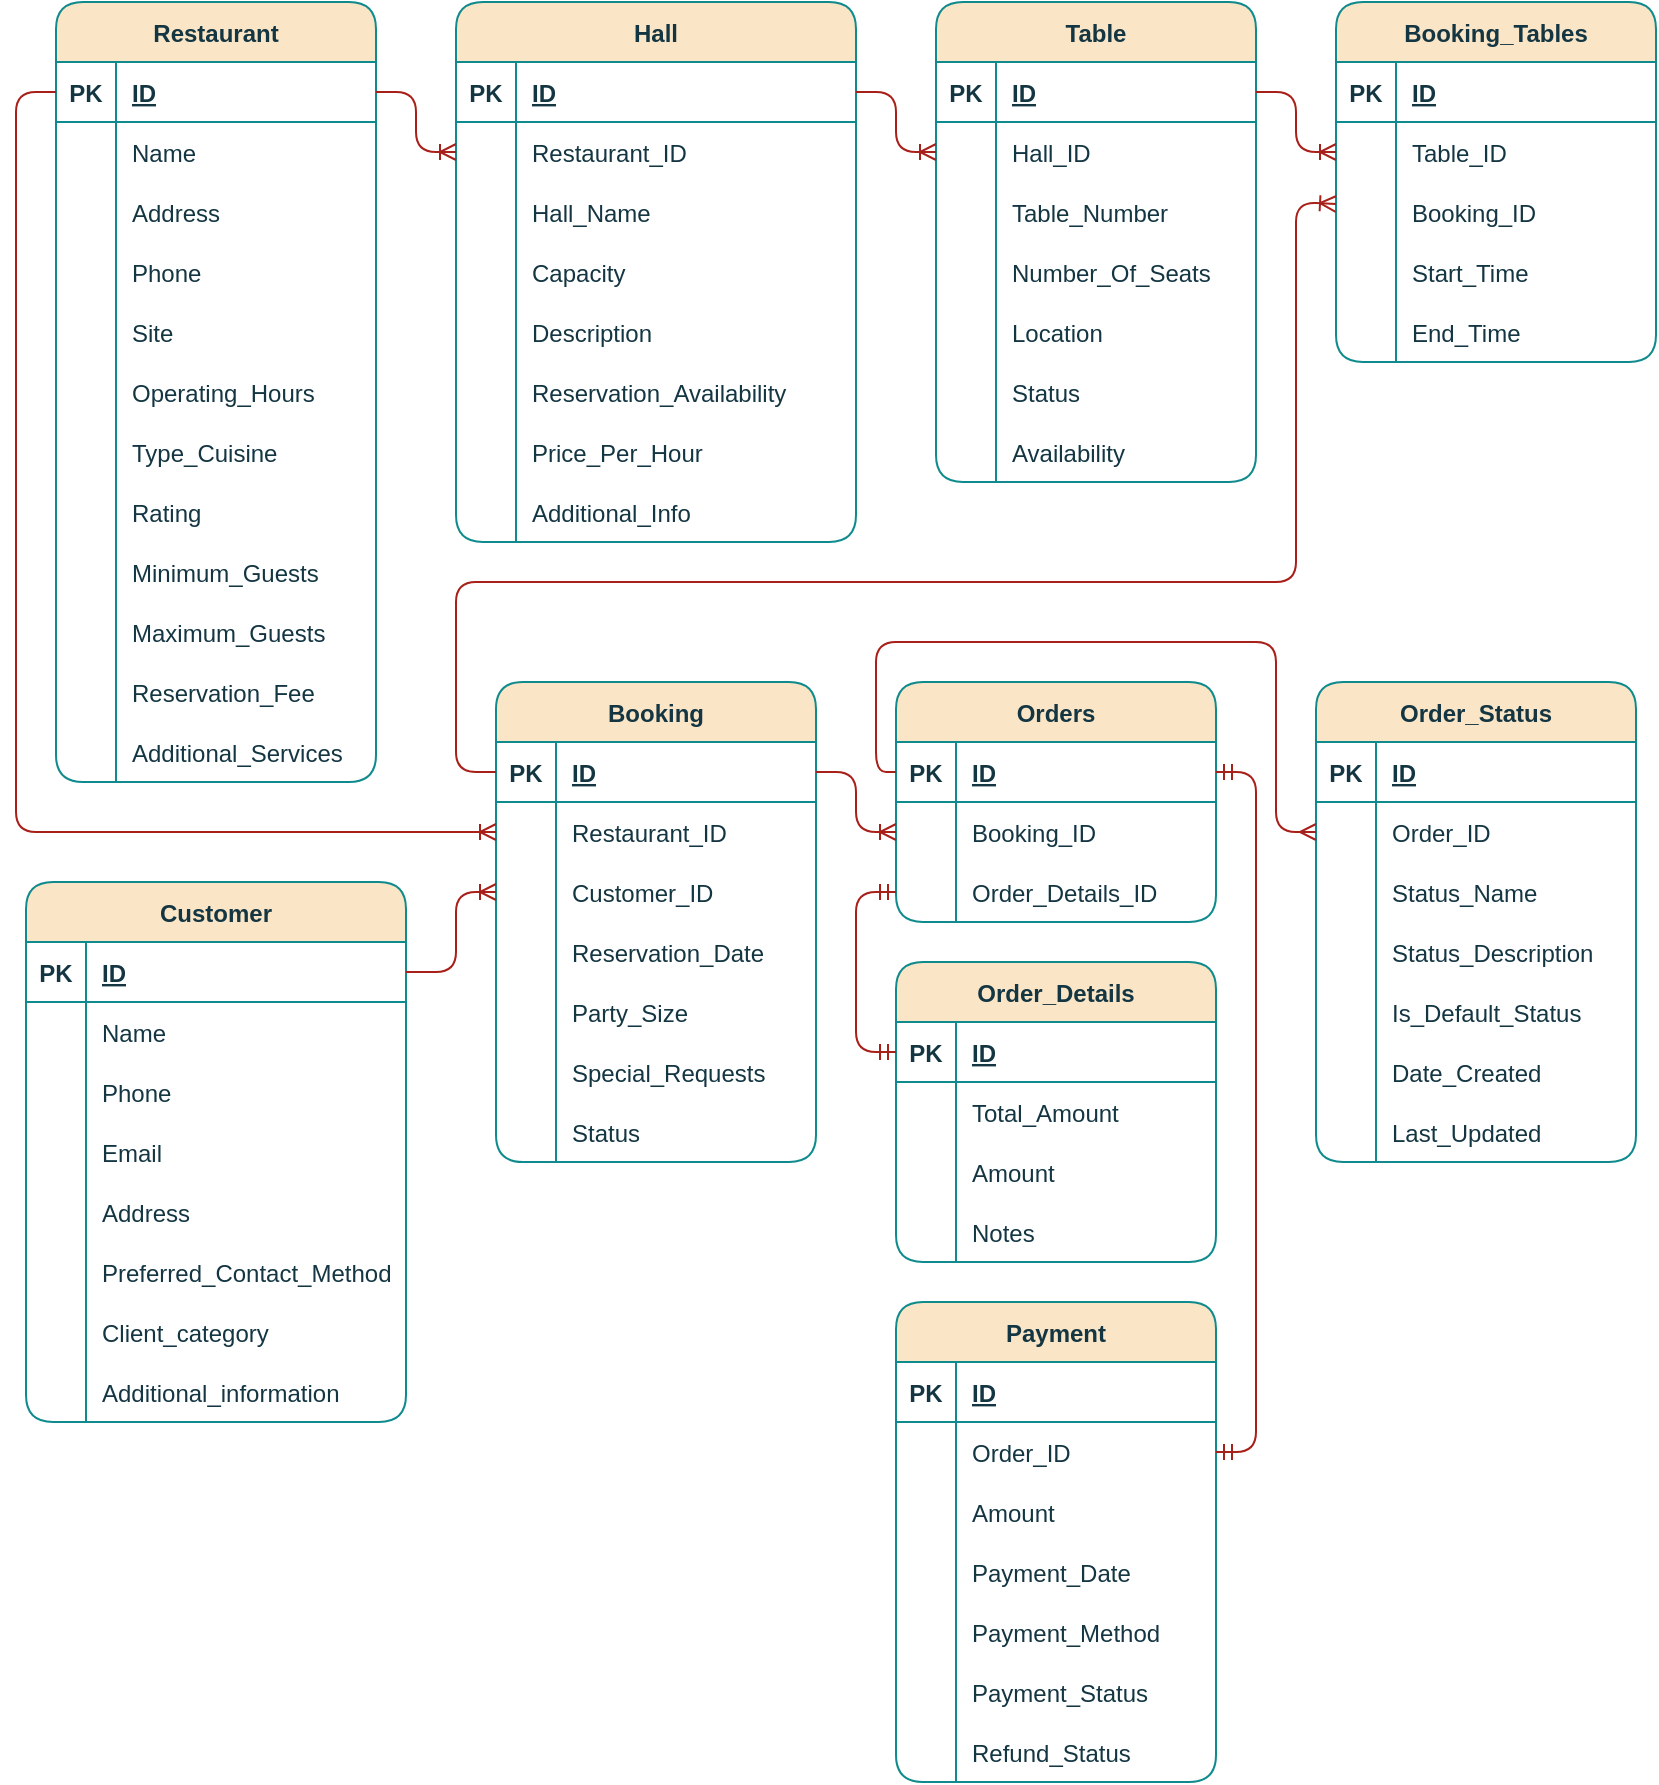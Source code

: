 <mxfile version="22.0.8" type="device">
  <diagram id="R2lEEEUBdFMjLlhIrx00" name="Page-1">
    <mxGraphModel dx="568" dy="1113" grid="1" gridSize="10" guides="1" tooltips="1" connect="1" arrows="1" fold="1" page="1" pageScale="1" pageWidth="850" pageHeight="1100" math="0" shadow="0" extFonts="Permanent Marker^https://fonts.googleapis.com/css?family=Permanent+Marker">
      <root>
        <mxCell id="0" />
        <mxCell id="1" parent="0" />
        <mxCell id="vqZVQ8dKG-V_XhM9pYVM-238" value="Orders" style="shape=table;startSize=30;container=1;collapsible=1;childLayout=tableLayout;fixedRows=1;rowLines=0;fontStyle=1;align=center;resizeLast=1;strokeColor=#0F8B8D;rounded=1;labelBackgroundColor=none;fillColor=#FAE5C7;fontColor=#143642;" vertex="1" parent="1">
          <mxGeometry x="1300" y="380" width="160" height="120" as="geometry" />
        </mxCell>
        <mxCell id="vqZVQ8dKG-V_XhM9pYVM-239" value="" style="shape=partialRectangle;collapsible=0;dropTarget=0;pointerEvents=0;fillColor=none;points=[[0,0.5],[1,0.5]];portConstraint=eastwest;top=0;left=0;right=0;bottom=1;strokeColor=#0F8B8D;rounded=1;labelBackgroundColor=none;fontColor=#143642;" vertex="1" parent="vqZVQ8dKG-V_XhM9pYVM-238">
          <mxGeometry y="30" width="160" height="30" as="geometry" />
        </mxCell>
        <mxCell id="vqZVQ8dKG-V_XhM9pYVM-240" value="PK" style="shape=partialRectangle;overflow=hidden;connectable=0;fillColor=none;top=0;left=0;bottom=0;right=0;fontStyle=1;strokeColor=#0F8B8D;rounded=1;labelBackgroundColor=none;fontColor=#143642;" vertex="1" parent="vqZVQ8dKG-V_XhM9pYVM-239">
          <mxGeometry width="30" height="30" as="geometry">
            <mxRectangle width="30" height="30" as="alternateBounds" />
          </mxGeometry>
        </mxCell>
        <mxCell id="vqZVQ8dKG-V_XhM9pYVM-241" value="ID" style="shape=partialRectangle;overflow=hidden;connectable=0;fillColor=none;top=0;left=0;bottom=0;right=0;align=left;spacingLeft=6;fontStyle=5;strokeColor=#0F8B8D;rounded=1;labelBackgroundColor=none;fontColor=#143642;" vertex="1" parent="vqZVQ8dKG-V_XhM9pYVM-239">
          <mxGeometry x="30" width="130" height="30" as="geometry">
            <mxRectangle width="130" height="30" as="alternateBounds" />
          </mxGeometry>
        </mxCell>
        <mxCell id="vqZVQ8dKG-V_XhM9pYVM-242" value="" style="shape=partialRectangle;collapsible=0;dropTarget=0;pointerEvents=0;fillColor=none;points=[[0,0.5],[1,0.5]];portConstraint=eastwest;top=0;left=0;right=0;bottom=0;strokeColor=#0F8B8D;rounded=1;labelBackgroundColor=none;fontColor=#143642;" vertex="1" parent="vqZVQ8dKG-V_XhM9pYVM-238">
          <mxGeometry y="60" width="160" height="30" as="geometry" />
        </mxCell>
        <mxCell id="vqZVQ8dKG-V_XhM9pYVM-243" value="" style="shape=partialRectangle;overflow=hidden;connectable=0;fillColor=none;top=0;left=0;bottom=0;right=0;strokeColor=#0F8B8D;rounded=1;labelBackgroundColor=none;fontColor=#143642;" vertex="1" parent="vqZVQ8dKG-V_XhM9pYVM-242">
          <mxGeometry width="30" height="30" as="geometry">
            <mxRectangle width="30" height="30" as="alternateBounds" />
          </mxGeometry>
        </mxCell>
        <mxCell id="vqZVQ8dKG-V_XhM9pYVM-244" value="Booking_ID" style="shape=partialRectangle;overflow=hidden;connectable=0;fillColor=none;top=0;left=0;bottom=0;right=0;align=left;spacingLeft=6;strokeColor=#0F8B8D;rounded=1;labelBackgroundColor=none;fontColor=#143642;" vertex="1" parent="vqZVQ8dKG-V_XhM9pYVM-242">
          <mxGeometry x="30" width="130" height="30" as="geometry">
            <mxRectangle width="130" height="30" as="alternateBounds" />
          </mxGeometry>
        </mxCell>
        <mxCell id="vqZVQ8dKG-V_XhM9pYVM-245" value="" style="shape=partialRectangle;collapsible=0;dropTarget=0;pointerEvents=0;fillColor=none;points=[[0,0.5],[1,0.5]];portConstraint=eastwest;top=0;left=0;right=0;bottom=0;strokeColor=#0F8B8D;rounded=1;labelBackgroundColor=none;fontColor=#143642;" vertex="1" parent="vqZVQ8dKG-V_XhM9pYVM-238">
          <mxGeometry y="90" width="160" height="30" as="geometry" />
        </mxCell>
        <mxCell id="vqZVQ8dKG-V_XhM9pYVM-246" value="" style="shape=partialRectangle;overflow=hidden;connectable=0;fillColor=none;top=0;left=0;bottom=0;right=0;strokeColor=#0F8B8D;rounded=1;labelBackgroundColor=none;fontColor=#143642;" vertex="1" parent="vqZVQ8dKG-V_XhM9pYVM-245">
          <mxGeometry width="30" height="30" as="geometry">
            <mxRectangle width="30" height="30" as="alternateBounds" />
          </mxGeometry>
        </mxCell>
        <mxCell id="vqZVQ8dKG-V_XhM9pYVM-247" value="Order_Details_ID" style="shape=partialRectangle;overflow=hidden;connectable=0;fillColor=none;top=0;left=0;bottom=0;right=0;align=left;spacingLeft=6;strokeColor=#0F8B8D;rounded=1;labelBackgroundColor=none;fontColor=#143642;" vertex="1" parent="vqZVQ8dKG-V_XhM9pYVM-245">
          <mxGeometry x="30" width="130" height="30" as="geometry">
            <mxRectangle width="130" height="30" as="alternateBounds" />
          </mxGeometry>
        </mxCell>
        <mxCell id="vqZVQ8dKG-V_XhM9pYVM-248" value="Table" style="shape=table;startSize=30;container=1;collapsible=1;childLayout=tableLayout;fixedRows=1;rowLines=0;fontStyle=1;align=center;resizeLast=1;strokeColor=#0F8B8D;rounded=1;labelBackgroundColor=none;fillColor=#FAE5C7;fontColor=#143642;" vertex="1" parent="1">
          <mxGeometry x="1320" y="40" width="160" height="240" as="geometry" />
        </mxCell>
        <mxCell id="vqZVQ8dKG-V_XhM9pYVM-249" value="" style="shape=partialRectangle;collapsible=0;dropTarget=0;pointerEvents=0;fillColor=none;points=[[0,0.5],[1,0.5]];portConstraint=eastwest;top=0;left=0;right=0;bottom=1;strokeColor=#0F8B8D;rounded=1;labelBackgroundColor=none;fontColor=#143642;" vertex="1" parent="vqZVQ8dKG-V_XhM9pYVM-248">
          <mxGeometry y="30" width="160" height="30" as="geometry" />
        </mxCell>
        <mxCell id="vqZVQ8dKG-V_XhM9pYVM-250" value="PK" style="shape=partialRectangle;overflow=hidden;connectable=0;fillColor=none;top=0;left=0;bottom=0;right=0;fontStyle=1;strokeColor=#0F8B8D;rounded=1;labelBackgroundColor=none;fontColor=#143642;" vertex="1" parent="vqZVQ8dKG-V_XhM9pYVM-249">
          <mxGeometry width="30" height="30" as="geometry">
            <mxRectangle width="30" height="30" as="alternateBounds" />
          </mxGeometry>
        </mxCell>
        <mxCell id="vqZVQ8dKG-V_XhM9pYVM-251" value="ID" style="shape=partialRectangle;overflow=hidden;connectable=0;fillColor=none;top=0;left=0;bottom=0;right=0;align=left;spacingLeft=6;fontStyle=5;strokeColor=#0F8B8D;rounded=1;labelBackgroundColor=none;fontColor=#143642;" vertex="1" parent="vqZVQ8dKG-V_XhM9pYVM-249">
          <mxGeometry x="30" width="130" height="30" as="geometry">
            <mxRectangle width="130" height="30" as="alternateBounds" />
          </mxGeometry>
        </mxCell>
        <mxCell id="vqZVQ8dKG-V_XhM9pYVM-252" value="" style="shape=partialRectangle;collapsible=0;dropTarget=0;pointerEvents=0;fillColor=none;points=[[0,0.5],[1,0.5]];portConstraint=eastwest;top=0;left=0;right=0;bottom=0;strokeColor=#0F8B8D;rounded=1;labelBackgroundColor=none;fontColor=#143642;" vertex="1" parent="vqZVQ8dKG-V_XhM9pYVM-248">
          <mxGeometry y="60" width="160" height="30" as="geometry" />
        </mxCell>
        <mxCell id="vqZVQ8dKG-V_XhM9pYVM-253" value="" style="shape=partialRectangle;overflow=hidden;connectable=0;fillColor=none;top=0;left=0;bottom=0;right=0;strokeColor=#0F8B8D;rounded=1;labelBackgroundColor=none;fontColor=#143642;" vertex="1" parent="vqZVQ8dKG-V_XhM9pYVM-252">
          <mxGeometry width="30" height="30" as="geometry">
            <mxRectangle width="30" height="30" as="alternateBounds" />
          </mxGeometry>
        </mxCell>
        <mxCell id="vqZVQ8dKG-V_XhM9pYVM-254" value="Hall_ID" style="shape=partialRectangle;overflow=hidden;connectable=0;fillColor=none;top=0;left=0;bottom=0;right=0;align=left;spacingLeft=6;strokeColor=#0F8B8D;rounded=1;labelBackgroundColor=none;fontColor=#143642;" vertex="1" parent="vqZVQ8dKG-V_XhM9pYVM-252">
          <mxGeometry x="30" width="130" height="30" as="geometry">
            <mxRectangle width="130" height="30" as="alternateBounds" />
          </mxGeometry>
        </mxCell>
        <mxCell id="vqZVQ8dKG-V_XhM9pYVM-255" value="" style="shape=tableRow;horizontal=0;startSize=0;swimlaneHead=0;swimlaneBody=0;fillColor=none;collapsible=0;dropTarget=0;points=[[0,0.5],[1,0.5]];portConstraint=eastwest;top=0;left=0;right=0;bottom=0;rounded=1;labelBackgroundColor=none;strokeColor=#0F8B8D;fontColor=#143642;" vertex="1" parent="vqZVQ8dKG-V_XhM9pYVM-248">
          <mxGeometry y="90" width="160" height="30" as="geometry" />
        </mxCell>
        <mxCell id="vqZVQ8dKG-V_XhM9pYVM-256" value="" style="shape=partialRectangle;connectable=0;fillColor=none;top=0;left=0;bottom=0;right=0;editable=1;overflow=hidden;rounded=1;labelBackgroundColor=none;strokeColor=#0F8B8D;fontColor=#143642;" vertex="1" parent="vqZVQ8dKG-V_XhM9pYVM-255">
          <mxGeometry width="30" height="30" as="geometry">
            <mxRectangle width="30" height="30" as="alternateBounds" />
          </mxGeometry>
        </mxCell>
        <mxCell id="vqZVQ8dKG-V_XhM9pYVM-257" value="Table_Number" style="shape=partialRectangle;connectable=0;fillColor=none;top=0;left=0;bottom=0;right=0;align=left;spacingLeft=6;overflow=hidden;rounded=1;labelBackgroundColor=none;strokeColor=#0F8B8D;fontColor=#143642;" vertex="1" parent="vqZVQ8dKG-V_XhM9pYVM-255">
          <mxGeometry x="30" width="130" height="30" as="geometry">
            <mxRectangle width="130" height="30" as="alternateBounds" />
          </mxGeometry>
        </mxCell>
        <mxCell id="vqZVQ8dKG-V_XhM9pYVM-258" value="" style="shape=tableRow;horizontal=0;startSize=0;swimlaneHead=0;swimlaneBody=0;fillColor=none;collapsible=0;dropTarget=0;points=[[0,0.5],[1,0.5]];portConstraint=eastwest;top=0;left=0;right=0;bottom=0;rounded=1;labelBackgroundColor=none;strokeColor=#0F8B8D;fontColor=#143642;" vertex="1" parent="vqZVQ8dKG-V_XhM9pYVM-248">
          <mxGeometry y="120" width="160" height="30" as="geometry" />
        </mxCell>
        <mxCell id="vqZVQ8dKG-V_XhM9pYVM-259" value="" style="shape=partialRectangle;connectable=0;fillColor=none;top=0;left=0;bottom=0;right=0;editable=1;overflow=hidden;rounded=1;labelBackgroundColor=none;strokeColor=#0F8B8D;fontColor=#143642;" vertex="1" parent="vqZVQ8dKG-V_XhM9pYVM-258">
          <mxGeometry width="30" height="30" as="geometry">
            <mxRectangle width="30" height="30" as="alternateBounds" />
          </mxGeometry>
        </mxCell>
        <mxCell id="vqZVQ8dKG-V_XhM9pYVM-260" value="Number_Of_Seats" style="shape=partialRectangle;connectable=0;fillColor=none;top=0;left=0;bottom=0;right=0;align=left;spacingLeft=6;overflow=hidden;rounded=1;labelBackgroundColor=none;strokeColor=#0F8B8D;fontColor=#143642;" vertex="1" parent="vqZVQ8dKG-V_XhM9pYVM-258">
          <mxGeometry x="30" width="130" height="30" as="geometry">
            <mxRectangle width="130" height="30" as="alternateBounds" />
          </mxGeometry>
        </mxCell>
        <mxCell id="vqZVQ8dKG-V_XhM9pYVM-261" value="" style="shape=tableRow;horizontal=0;startSize=0;swimlaneHead=0;swimlaneBody=0;fillColor=none;collapsible=0;dropTarget=0;points=[[0,0.5],[1,0.5]];portConstraint=eastwest;top=0;left=0;right=0;bottom=0;rounded=1;labelBackgroundColor=none;strokeColor=#0F8B8D;fontColor=#143642;" vertex="1" parent="vqZVQ8dKG-V_XhM9pYVM-248">
          <mxGeometry y="150" width="160" height="30" as="geometry" />
        </mxCell>
        <mxCell id="vqZVQ8dKG-V_XhM9pYVM-262" value="" style="shape=partialRectangle;connectable=0;fillColor=none;top=0;left=0;bottom=0;right=0;editable=1;overflow=hidden;rounded=1;labelBackgroundColor=none;strokeColor=#0F8B8D;fontColor=#143642;" vertex="1" parent="vqZVQ8dKG-V_XhM9pYVM-261">
          <mxGeometry width="30" height="30" as="geometry">
            <mxRectangle width="30" height="30" as="alternateBounds" />
          </mxGeometry>
        </mxCell>
        <mxCell id="vqZVQ8dKG-V_XhM9pYVM-263" value="Location" style="shape=partialRectangle;connectable=0;fillColor=none;top=0;left=0;bottom=0;right=0;align=left;spacingLeft=6;overflow=hidden;rounded=1;labelBackgroundColor=none;strokeColor=#0F8B8D;fontColor=#143642;" vertex="1" parent="vqZVQ8dKG-V_XhM9pYVM-261">
          <mxGeometry x="30" width="130" height="30" as="geometry">
            <mxRectangle width="130" height="30" as="alternateBounds" />
          </mxGeometry>
        </mxCell>
        <mxCell id="vqZVQ8dKG-V_XhM9pYVM-264" value="" style="shape=tableRow;horizontal=0;startSize=0;swimlaneHead=0;swimlaneBody=0;fillColor=none;collapsible=0;dropTarget=0;points=[[0,0.5],[1,0.5]];portConstraint=eastwest;top=0;left=0;right=0;bottom=0;rounded=1;labelBackgroundColor=none;strokeColor=#0F8B8D;fontColor=#143642;" vertex="1" parent="vqZVQ8dKG-V_XhM9pYVM-248">
          <mxGeometry y="180" width="160" height="30" as="geometry" />
        </mxCell>
        <mxCell id="vqZVQ8dKG-V_XhM9pYVM-265" value="" style="shape=partialRectangle;connectable=0;fillColor=none;top=0;left=0;bottom=0;right=0;editable=1;overflow=hidden;rounded=1;labelBackgroundColor=none;strokeColor=#0F8B8D;fontColor=#143642;" vertex="1" parent="vqZVQ8dKG-V_XhM9pYVM-264">
          <mxGeometry width="30" height="30" as="geometry">
            <mxRectangle width="30" height="30" as="alternateBounds" />
          </mxGeometry>
        </mxCell>
        <mxCell id="vqZVQ8dKG-V_XhM9pYVM-266" value="Status" style="shape=partialRectangle;connectable=0;fillColor=none;top=0;left=0;bottom=0;right=0;align=left;spacingLeft=6;overflow=hidden;rounded=1;labelBackgroundColor=none;strokeColor=#0F8B8D;fontColor=#143642;" vertex="1" parent="vqZVQ8dKG-V_XhM9pYVM-264">
          <mxGeometry x="30" width="130" height="30" as="geometry">
            <mxRectangle width="130" height="30" as="alternateBounds" />
          </mxGeometry>
        </mxCell>
        <mxCell id="vqZVQ8dKG-V_XhM9pYVM-267" value="" style="shape=tableRow;horizontal=0;startSize=0;swimlaneHead=0;swimlaneBody=0;fillColor=none;collapsible=0;dropTarget=0;points=[[0,0.5],[1,0.5]];portConstraint=eastwest;top=0;left=0;right=0;bottom=0;rounded=1;labelBackgroundColor=none;strokeColor=#0F8B8D;fontColor=#143642;" vertex="1" parent="vqZVQ8dKG-V_XhM9pYVM-248">
          <mxGeometry y="210" width="160" height="30" as="geometry" />
        </mxCell>
        <mxCell id="vqZVQ8dKG-V_XhM9pYVM-268" value="" style="shape=partialRectangle;connectable=0;fillColor=none;top=0;left=0;bottom=0;right=0;editable=1;overflow=hidden;rounded=1;labelBackgroundColor=none;strokeColor=#0F8B8D;fontColor=#143642;" vertex="1" parent="vqZVQ8dKG-V_XhM9pYVM-267">
          <mxGeometry width="30" height="30" as="geometry">
            <mxRectangle width="30" height="30" as="alternateBounds" />
          </mxGeometry>
        </mxCell>
        <mxCell id="vqZVQ8dKG-V_XhM9pYVM-269" value="Availability" style="shape=partialRectangle;connectable=0;fillColor=none;top=0;left=0;bottom=0;right=0;align=left;spacingLeft=6;overflow=hidden;rounded=1;labelBackgroundColor=none;strokeColor=#0F8B8D;fontColor=#143642;" vertex="1" parent="vqZVQ8dKG-V_XhM9pYVM-267">
          <mxGeometry x="30" width="130" height="30" as="geometry">
            <mxRectangle width="130" height="30" as="alternateBounds" />
          </mxGeometry>
        </mxCell>
        <mxCell id="vqZVQ8dKG-V_XhM9pYVM-270" value="Customer" style="shape=table;startSize=30;container=1;collapsible=1;childLayout=tableLayout;fixedRows=1;rowLines=0;fontStyle=1;align=center;resizeLast=1;strokeColor=#0F8B8D;rounded=1;labelBackgroundColor=none;fillColor=#FAE5C7;fontColor=#143642;" vertex="1" parent="1">
          <mxGeometry x="865" y="480" width="190" height="270" as="geometry" />
        </mxCell>
        <mxCell id="vqZVQ8dKG-V_XhM9pYVM-271" value="" style="shape=partialRectangle;collapsible=0;dropTarget=0;pointerEvents=0;fillColor=none;points=[[0,0.5],[1,0.5]];portConstraint=eastwest;top=0;left=0;right=0;bottom=1;strokeColor=#0F8B8D;rounded=1;labelBackgroundColor=none;fontColor=#143642;" vertex="1" parent="vqZVQ8dKG-V_XhM9pYVM-270">
          <mxGeometry y="30" width="190" height="30" as="geometry" />
        </mxCell>
        <mxCell id="vqZVQ8dKG-V_XhM9pYVM-272" value="PK" style="shape=partialRectangle;overflow=hidden;connectable=0;fillColor=none;top=0;left=0;bottom=0;right=0;fontStyle=1;strokeColor=#0F8B8D;rounded=1;labelBackgroundColor=none;fontColor=#143642;" vertex="1" parent="vqZVQ8dKG-V_XhM9pYVM-271">
          <mxGeometry width="30" height="30" as="geometry">
            <mxRectangle width="30" height="30" as="alternateBounds" />
          </mxGeometry>
        </mxCell>
        <mxCell id="vqZVQ8dKG-V_XhM9pYVM-273" value="ID" style="shape=partialRectangle;overflow=hidden;connectable=0;fillColor=none;top=0;left=0;bottom=0;right=0;align=left;spacingLeft=6;fontStyle=5;strokeColor=#0F8B8D;rounded=1;labelBackgroundColor=none;fontColor=#143642;" vertex="1" parent="vqZVQ8dKG-V_XhM9pYVM-271">
          <mxGeometry x="30" width="160" height="30" as="geometry">
            <mxRectangle width="160" height="30" as="alternateBounds" />
          </mxGeometry>
        </mxCell>
        <mxCell id="vqZVQ8dKG-V_XhM9pYVM-274" value="" style="shape=partialRectangle;collapsible=0;dropTarget=0;pointerEvents=0;fillColor=none;points=[[0,0.5],[1,0.5]];portConstraint=eastwest;top=0;left=0;right=0;bottom=0;strokeColor=#0F8B8D;rounded=1;labelBackgroundColor=none;fontColor=#143642;" vertex="1" parent="vqZVQ8dKG-V_XhM9pYVM-270">
          <mxGeometry y="60" width="190" height="30" as="geometry" />
        </mxCell>
        <mxCell id="vqZVQ8dKG-V_XhM9pYVM-275" value="" style="shape=partialRectangle;overflow=hidden;connectable=0;fillColor=none;top=0;left=0;bottom=0;right=0;strokeColor=#0F8B8D;rounded=1;labelBackgroundColor=none;fontColor=#143642;" vertex="1" parent="vqZVQ8dKG-V_XhM9pYVM-274">
          <mxGeometry width="30" height="30" as="geometry">
            <mxRectangle width="30" height="30" as="alternateBounds" />
          </mxGeometry>
        </mxCell>
        <mxCell id="vqZVQ8dKG-V_XhM9pYVM-276" value="Name" style="shape=partialRectangle;overflow=hidden;connectable=0;fillColor=none;top=0;left=0;bottom=0;right=0;align=left;spacingLeft=6;strokeColor=#0F8B8D;rounded=1;labelBackgroundColor=none;fontColor=#143642;" vertex="1" parent="vqZVQ8dKG-V_XhM9pYVM-274">
          <mxGeometry x="30" width="160" height="30" as="geometry">
            <mxRectangle width="160" height="30" as="alternateBounds" />
          </mxGeometry>
        </mxCell>
        <mxCell id="vqZVQ8dKG-V_XhM9pYVM-277" value="" style="shape=tableRow;horizontal=0;startSize=0;swimlaneHead=0;swimlaneBody=0;fillColor=none;collapsible=0;dropTarget=0;points=[[0,0.5],[1,0.5]];portConstraint=eastwest;top=0;left=0;right=0;bottom=0;strokeColor=#0F8B8D;fontColor=#143642;rounded=1;labelBackgroundColor=none;" vertex="1" parent="vqZVQ8dKG-V_XhM9pYVM-270">
          <mxGeometry y="90" width="190" height="30" as="geometry" />
        </mxCell>
        <mxCell id="vqZVQ8dKG-V_XhM9pYVM-278" value="" style="shape=partialRectangle;connectable=0;fillColor=none;top=0;left=0;bottom=0;right=0;editable=1;overflow=hidden;strokeColor=#0F8B8D;fontColor=#143642;rounded=1;labelBackgroundColor=none;" vertex="1" parent="vqZVQ8dKG-V_XhM9pYVM-277">
          <mxGeometry width="30" height="30" as="geometry">
            <mxRectangle width="30" height="30" as="alternateBounds" />
          </mxGeometry>
        </mxCell>
        <mxCell id="vqZVQ8dKG-V_XhM9pYVM-279" value="Phone" style="shape=partialRectangle;connectable=0;fillColor=none;top=0;left=0;bottom=0;right=0;align=left;spacingLeft=6;overflow=hidden;strokeColor=#0F8B8D;fontColor=#143642;rounded=1;labelBackgroundColor=none;" vertex="1" parent="vqZVQ8dKG-V_XhM9pYVM-277">
          <mxGeometry x="30" width="160" height="30" as="geometry">
            <mxRectangle width="160" height="30" as="alternateBounds" />
          </mxGeometry>
        </mxCell>
        <mxCell id="vqZVQ8dKG-V_XhM9pYVM-280" value="" style="shape=tableRow;horizontal=0;startSize=0;swimlaneHead=0;swimlaneBody=0;fillColor=none;collapsible=0;dropTarget=0;points=[[0,0.5],[1,0.5]];portConstraint=eastwest;top=0;left=0;right=0;bottom=0;strokeColor=#0F8B8D;fontColor=#143642;rounded=1;labelBackgroundColor=none;" vertex="1" parent="vqZVQ8dKG-V_XhM9pYVM-270">
          <mxGeometry y="120" width="190" height="30" as="geometry" />
        </mxCell>
        <mxCell id="vqZVQ8dKG-V_XhM9pYVM-281" value="" style="shape=partialRectangle;connectable=0;fillColor=none;top=0;left=0;bottom=0;right=0;editable=1;overflow=hidden;strokeColor=#0F8B8D;fontColor=#143642;rounded=1;labelBackgroundColor=none;" vertex="1" parent="vqZVQ8dKG-V_XhM9pYVM-280">
          <mxGeometry width="30" height="30" as="geometry">
            <mxRectangle width="30" height="30" as="alternateBounds" />
          </mxGeometry>
        </mxCell>
        <mxCell id="vqZVQ8dKG-V_XhM9pYVM-282" value="Email" style="shape=partialRectangle;connectable=0;fillColor=none;top=0;left=0;bottom=0;right=0;align=left;spacingLeft=6;overflow=hidden;strokeColor=#0F8B8D;fontColor=#143642;rounded=1;labelBackgroundColor=none;" vertex="1" parent="vqZVQ8dKG-V_XhM9pYVM-280">
          <mxGeometry x="30" width="160" height="30" as="geometry">
            <mxRectangle width="160" height="30" as="alternateBounds" />
          </mxGeometry>
        </mxCell>
        <mxCell id="vqZVQ8dKG-V_XhM9pYVM-283" value="" style="shape=tableRow;horizontal=0;startSize=0;swimlaneHead=0;swimlaneBody=0;fillColor=none;collapsible=0;dropTarget=0;points=[[0,0.5],[1,0.5]];portConstraint=eastwest;top=0;left=0;right=0;bottom=0;strokeColor=#0F8B8D;fontColor=#143642;rounded=1;labelBackgroundColor=none;" vertex="1" parent="vqZVQ8dKG-V_XhM9pYVM-270">
          <mxGeometry y="150" width="190" height="30" as="geometry" />
        </mxCell>
        <mxCell id="vqZVQ8dKG-V_XhM9pYVM-284" value="" style="shape=partialRectangle;connectable=0;fillColor=none;top=0;left=0;bottom=0;right=0;editable=1;overflow=hidden;strokeColor=#0F8B8D;fontColor=#143642;rounded=1;labelBackgroundColor=none;" vertex="1" parent="vqZVQ8dKG-V_XhM9pYVM-283">
          <mxGeometry width="30" height="30" as="geometry">
            <mxRectangle width="30" height="30" as="alternateBounds" />
          </mxGeometry>
        </mxCell>
        <mxCell id="vqZVQ8dKG-V_XhM9pYVM-285" value="Address" style="shape=partialRectangle;connectable=0;fillColor=none;top=0;left=0;bottom=0;right=0;align=left;spacingLeft=6;overflow=hidden;strokeColor=#0F8B8D;fontColor=#143642;rounded=1;labelBackgroundColor=none;" vertex="1" parent="vqZVQ8dKG-V_XhM9pYVM-283">
          <mxGeometry x="30" width="160" height="30" as="geometry">
            <mxRectangle width="160" height="30" as="alternateBounds" />
          </mxGeometry>
        </mxCell>
        <mxCell id="vqZVQ8dKG-V_XhM9pYVM-286" value="" style="shape=tableRow;horizontal=0;startSize=0;swimlaneHead=0;swimlaneBody=0;fillColor=none;collapsible=0;dropTarget=0;points=[[0,0.5],[1,0.5]];portConstraint=eastwest;top=0;left=0;right=0;bottom=0;rounded=1;labelBackgroundColor=none;strokeColor=#0F8B8D;fontColor=#143642;" vertex="1" parent="vqZVQ8dKG-V_XhM9pYVM-270">
          <mxGeometry y="180" width="190" height="30" as="geometry" />
        </mxCell>
        <mxCell id="vqZVQ8dKG-V_XhM9pYVM-287" value="" style="shape=partialRectangle;connectable=0;fillColor=none;top=0;left=0;bottom=0;right=0;editable=1;overflow=hidden;rounded=1;labelBackgroundColor=none;strokeColor=#0F8B8D;fontColor=#143642;" vertex="1" parent="vqZVQ8dKG-V_XhM9pYVM-286">
          <mxGeometry width="30" height="30" as="geometry">
            <mxRectangle width="30" height="30" as="alternateBounds" />
          </mxGeometry>
        </mxCell>
        <mxCell id="vqZVQ8dKG-V_XhM9pYVM-288" value="Preferred_Contact_Method" style="shape=partialRectangle;connectable=0;fillColor=none;top=0;left=0;bottom=0;right=0;align=left;spacingLeft=6;overflow=hidden;rounded=1;labelBackgroundColor=none;strokeColor=#0F8B8D;fontColor=#143642;" vertex="1" parent="vqZVQ8dKG-V_XhM9pYVM-286">
          <mxGeometry x="30" width="160" height="30" as="geometry">
            <mxRectangle width="160" height="30" as="alternateBounds" />
          </mxGeometry>
        </mxCell>
        <mxCell id="vqZVQ8dKG-V_XhM9pYVM-289" value="" style="shape=tableRow;horizontal=0;startSize=0;swimlaneHead=0;swimlaneBody=0;fillColor=none;collapsible=0;dropTarget=0;points=[[0,0.5],[1,0.5]];portConstraint=eastwest;top=0;left=0;right=0;bottom=0;rounded=1;labelBackgroundColor=none;strokeColor=#0F8B8D;fontColor=#143642;" vertex="1" parent="vqZVQ8dKG-V_XhM9pYVM-270">
          <mxGeometry y="210" width="190" height="30" as="geometry" />
        </mxCell>
        <mxCell id="vqZVQ8dKG-V_XhM9pYVM-290" value="" style="shape=partialRectangle;connectable=0;fillColor=none;top=0;left=0;bottom=0;right=0;editable=1;overflow=hidden;rounded=1;labelBackgroundColor=none;strokeColor=#0F8B8D;fontColor=#143642;" vertex="1" parent="vqZVQ8dKG-V_XhM9pYVM-289">
          <mxGeometry width="30" height="30" as="geometry">
            <mxRectangle width="30" height="30" as="alternateBounds" />
          </mxGeometry>
        </mxCell>
        <mxCell id="vqZVQ8dKG-V_XhM9pYVM-291" value="Client_category" style="shape=partialRectangle;connectable=0;fillColor=none;top=0;left=0;bottom=0;right=0;align=left;spacingLeft=6;overflow=hidden;rounded=1;labelBackgroundColor=none;strokeColor=#0F8B8D;fontColor=#143642;" vertex="1" parent="vqZVQ8dKG-V_XhM9pYVM-289">
          <mxGeometry x="30" width="160" height="30" as="geometry">
            <mxRectangle width="160" height="30" as="alternateBounds" />
          </mxGeometry>
        </mxCell>
        <mxCell id="vqZVQ8dKG-V_XhM9pYVM-292" value="" style="shape=tableRow;horizontal=0;startSize=0;swimlaneHead=0;swimlaneBody=0;fillColor=none;collapsible=0;dropTarget=0;points=[[0,0.5],[1,0.5]];portConstraint=eastwest;top=0;left=0;right=0;bottom=0;rounded=1;labelBackgroundColor=none;strokeColor=#0F8B8D;fontColor=#143642;" vertex="1" parent="vqZVQ8dKG-V_XhM9pYVM-270">
          <mxGeometry y="240" width="190" height="30" as="geometry" />
        </mxCell>
        <mxCell id="vqZVQ8dKG-V_XhM9pYVM-293" value="" style="shape=partialRectangle;connectable=0;fillColor=none;top=0;left=0;bottom=0;right=0;editable=1;overflow=hidden;rounded=1;labelBackgroundColor=none;strokeColor=#0F8B8D;fontColor=#143642;" vertex="1" parent="vqZVQ8dKG-V_XhM9pYVM-292">
          <mxGeometry width="30" height="30" as="geometry">
            <mxRectangle width="30" height="30" as="alternateBounds" />
          </mxGeometry>
        </mxCell>
        <mxCell id="vqZVQ8dKG-V_XhM9pYVM-294" value="Additional_information" style="shape=partialRectangle;connectable=0;fillColor=none;top=0;left=0;bottom=0;right=0;align=left;spacingLeft=6;overflow=hidden;rounded=1;labelBackgroundColor=none;strokeColor=#0F8B8D;fontColor=#143642;" vertex="1" parent="vqZVQ8dKG-V_XhM9pYVM-292">
          <mxGeometry x="30" width="160" height="30" as="geometry">
            <mxRectangle width="160" height="30" as="alternateBounds" />
          </mxGeometry>
        </mxCell>
        <mxCell id="vqZVQ8dKG-V_XhM9pYVM-295" value="Hall" style="shape=table;startSize=30;container=1;collapsible=1;childLayout=tableLayout;fixedRows=1;rowLines=0;fontStyle=1;align=center;resizeLast=1;strokeColor=#0F8B8D;rounded=1;labelBackgroundColor=none;fillColor=#FAE5C7;fontColor=#143642;" vertex="1" parent="1">
          <mxGeometry x="1080" y="40" width="200" height="270" as="geometry" />
        </mxCell>
        <mxCell id="vqZVQ8dKG-V_XhM9pYVM-296" value="" style="shape=partialRectangle;collapsible=0;dropTarget=0;pointerEvents=0;fillColor=none;points=[[0,0.5],[1,0.5]];portConstraint=eastwest;top=0;left=0;right=0;bottom=1;strokeColor=#0F8B8D;rounded=1;labelBackgroundColor=none;fontColor=#143642;" vertex="1" parent="vqZVQ8dKG-V_XhM9pYVM-295">
          <mxGeometry y="30" width="200" height="30" as="geometry" />
        </mxCell>
        <mxCell id="vqZVQ8dKG-V_XhM9pYVM-297" value="PK" style="shape=partialRectangle;overflow=hidden;connectable=0;fillColor=none;top=0;left=0;bottom=0;right=0;fontStyle=1;strokeColor=#0F8B8D;rounded=1;labelBackgroundColor=none;fontColor=#143642;" vertex="1" parent="vqZVQ8dKG-V_XhM9pYVM-296">
          <mxGeometry width="30" height="30" as="geometry">
            <mxRectangle width="30" height="30" as="alternateBounds" />
          </mxGeometry>
        </mxCell>
        <mxCell id="vqZVQ8dKG-V_XhM9pYVM-298" value="ID" style="shape=partialRectangle;overflow=hidden;connectable=0;fillColor=none;top=0;left=0;bottom=0;right=0;align=left;spacingLeft=6;fontStyle=5;strokeColor=#0F8B8D;rounded=1;labelBackgroundColor=none;fontColor=#143642;" vertex="1" parent="vqZVQ8dKG-V_XhM9pYVM-296">
          <mxGeometry x="30" width="170" height="30" as="geometry">
            <mxRectangle width="170" height="30" as="alternateBounds" />
          </mxGeometry>
        </mxCell>
        <mxCell id="vqZVQ8dKG-V_XhM9pYVM-299" value="" style="shape=partialRectangle;collapsible=0;dropTarget=0;pointerEvents=0;fillColor=none;points=[[0,0.5],[1,0.5]];portConstraint=eastwest;top=0;left=0;right=0;bottom=0;strokeColor=#0F8B8D;rounded=1;labelBackgroundColor=none;fontColor=#143642;" vertex="1" parent="vqZVQ8dKG-V_XhM9pYVM-295">
          <mxGeometry y="60" width="200" height="30" as="geometry" />
        </mxCell>
        <mxCell id="vqZVQ8dKG-V_XhM9pYVM-300" value="" style="shape=partialRectangle;overflow=hidden;connectable=0;fillColor=none;top=0;left=0;bottom=0;right=0;strokeColor=#0F8B8D;rounded=1;labelBackgroundColor=none;fontColor=#143642;" vertex="1" parent="vqZVQ8dKG-V_XhM9pYVM-299">
          <mxGeometry width="30" height="30" as="geometry">
            <mxRectangle width="30" height="30" as="alternateBounds" />
          </mxGeometry>
        </mxCell>
        <mxCell id="vqZVQ8dKG-V_XhM9pYVM-301" value="Restaurant_ID" style="shape=partialRectangle;overflow=hidden;connectable=0;fillColor=none;top=0;left=0;bottom=0;right=0;align=left;spacingLeft=6;strokeColor=#0F8B8D;rounded=1;labelBackgroundColor=none;fontColor=#143642;" vertex="1" parent="vqZVQ8dKG-V_XhM9pYVM-299">
          <mxGeometry x="30" width="170" height="30" as="geometry">
            <mxRectangle width="170" height="30" as="alternateBounds" />
          </mxGeometry>
        </mxCell>
        <mxCell id="vqZVQ8dKG-V_XhM9pYVM-302" value="" style="shape=partialRectangle;collapsible=0;dropTarget=0;pointerEvents=0;fillColor=none;points=[[0,0.5],[1,0.5]];portConstraint=eastwest;top=0;left=0;right=0;bottom=0;strokeColor=#0F8B8D;rounded=1;labelBackgroundColor=none;fontColor=#143642;" vertex="1" parent="vqZVQ8dKG-V_XhM9pYVM-295">
          <mxGeometry y="90" width="200" height="30" as="geometry" />
        </mxCell>
        <mxCell id="vqZVQ8dKG-V_XhM9pYVM-303" value="" style="shape=partialRectangle;overflow=hidden;connectable=0;fillColor=none;top=0;left=0;bottom=0;right=0;strokeColor=#0F8B8D;rounded=1;labelBackgroundColor=none;fontColor=#143642;" vertex="1" parent="vqZVQ8dKG-V_XhM9pYVM-302">
          <mxGeometry width="30" height="30" as="geometry">
            <mxRectangle width="30" height="30" as="alternateBounds" />
          </mxGeometry>
        </mxCell>
        <mxCell id="vqZVQ8dKG-V_XhM9pYVM-304" value="Hall_Name" style="shape=partialRectangle;overflow=hidden;connectable=0;fillColor=none;top=0;left=0;bottom=0;right=0;align=left;spacingLeft=6;strokeColor=#0F8B8D;rounded=1;labelBackgroundColor=none;fontColor=#143642;" vertex="1" parent="vqZVQ8dKG-V_XhM9pYVM-302">
          <mxGeometry x="30" width="170" height="30" as="geometry">
            <mxRectangle width="170" height="30" as="alternateBounds" />
          </mxGeometry>
        </mxCell>
        <mxCell id="vqZVQ8dKG-V_XhM9pYVM-305" value="" style="shape=tableRow;horizontal=0;startSize=0;swimlaneHead=0;swimlaneBody=0;fillColor=none;collapsible=0;dropTarget=0;points=[[0,0.5],[1,0.5]];portConstraint=eastwest;top=0;left=0;right=0;bottom=0;rounded=1;labelBackgroundColor=none;strokeColor=#0F8B8D;fontColor=#143642;" vertex="1" parent="vqZVQ8dKG-V_XhM9pYVM-295">
          <mxGeometry y="120" width="200" height="30" as="geometry" />
        </mxCell>
        <mxCell id="vqZVQ8dKG-V_XhM9pYVM-306" value="" style="shape=partialRectangle;connectable=0;fillColor=none;top=0;left=0;bottom=0;right=0;editable=1;overflow=hidden;rounded=1;labelBackgroundColor=none;strokeColor=#0F8B8D;fontColor=#143642;" vertex="1" parent="vqZVQ8dKG-V_XhM9pYVM-305">
          <mxGeometry width="30" height="30" as="geometry">
            <mxRectangle width="30" height="30" as="alternateBounds" />
          </mxGeometry>
        </mxCell>
        <mxCell id="vqZVQ8dKG-V_XhM9pYVM-307" value="Capacity" style="shape=partialRectangle;connectable=0;fillColor=none;top=0;left=0;bottom=0;right=0;align=left;spacingLeft=6;overflow=hidden;rounded=1;labelBackgroundColor=none;strokeColor=#0F8B8D;fontColor=#143642;" vertex="1" parent="vqZVQ8dKG-V_XhM9pYVM-305">
          <mxGeometry x="30" width="170" height="30" as="geometry">
            <mxRectangle width="170" height="30" as="alternateBounds" />
          </mxGeometry>
        </mxCell>
        <mxCell id="vqZVQ8dKG-V_XhM9pYVM-308" value="" style="shape=tableRow;horizontal=0;startSize=0;swimlaneHead=0;swimlaneBody=0;fillColor=none;collapsible=0;dropTarget=0;points=[[0,0.5],[1,0.5]];portConstraint=eastwest;top=0;left=0;right=0;bottom=0;rounded=1;labelBackgroundColor=none;strokeColor=#0F8B8D;fontColor=#143642;" vertex="1" parent="vqZVQ8dKG-V_XhM9pYVM-295">
          <mxGeometry y="150" width="200" height="30" as="geometry" />
        </mxCell>
        <mxCell id="vqZVQ8dKG-V_XhM9pYVM-309" value="" style="shape=partialRectangle;connectable=0;fillColor=none;top=0;left=0;bottom=0;right=0;editable=1;overflow=hidden;rounded=1;labelBackgroundColor=none;strokeColor=#0F8B8D;fontColor=#143642;" vertex="1" parent="vqZVQ8dKG-V_XhM9pYVM-308">
          <mxGeometry width="30" height="30" as="geometry">
            <mxRectangle width="30" height="30" as="alternateBounds" />
          </mxGeometry>
        </mxCell>
        <mxCell id="vqZVQ8dKG-V_XhM9pYVM-310" value="Description" style="shape=partialRectangle;connectable=0;fillColor=none;top=0;left=0;bottom=0;right=0;align=left;spacingLeft=6;overflow=hidden;rounded=1;labelBackgroundColor=none;strokeColor=#0F8B8D;fontColor=#143642;" vertex="1" parent="vqZVQ8dKG-V_XhM9pYVM-308">
          <mxGeometry x="30" width="170" height="30" as="geometry">
            <mxRectangle width="170" height="30" as="alternateBounds" />
          </mxGeometry>
        </mxCell>
        <mxCell id="vqZVQ8dKG-V_XhM9pYVM-311" value="" style="shape=tableRow;horizontal=0;startSize=0;swimlaneHead=0;swimlaneBody=0;fillColor=none;collapsible=0;dropTarget=0;points=[[0,0.5],[1,0.5]];portConstraint=eastwest;top=0;left=0;right=0;bottom=0;rounded=1;labelBackgroundColor=none;strokeColor=#0F8B8D;fontColor=#143642;" vertex="1" parent="vqZVQ8dKG-V_XhM9pYVM-295">
          <mxGeometry y="180" width="200" height="30" as="geometry" />
        </mxCell>
        <mxCell id="vqZVQ8dKG-V_XhM9pYVM-312" value="" style="shape=partialRectangle;connectable=0;fillColor=none;top=0;left=0;bottom=0;right=0;editable=1;overflow=hidden;rounded=1;labelBackgroundColor=none;strokeColor=#0F8B8D;fontColor=#143642;" vertex="1" parent="vqZVQ8dKG-V_XhM9pYVM-311">
          <mxGeometry width="30" height="30" as="geometry">
            <mxRectangle width="30" height="30" as="alternateBounds" />
          </mxGeometry>
        </mxCell>
        <mxCell id="vqZVQ8dKG-V_XhM9pYVM-313" value="Reservation_Availability" style="shape=partialRectangle;connectable=0;fillColor=none;top=0;left=0;bottom=0;right=0;align=left;spacingLeft=6;overflow=hidden;rounded=1;labelBackgroundColor=none;strokeColor=#0F8B8D;fontColor=#143642;" vertex="1" parent="vqZVQ8dKG-V_XhM9pYVM-311">
          <mxGeometry x="30" width="170" height="30" as="geometry">
            <mxRectangle width="170" height="30" as="alternateBounds" />
          </mxGeometry>
        </mxCell>
        <mxCell id="vqZVQ8dKG-V_XhM9pYVM-314" value="" style="shape=tableRow;horizontal=0;startSize=0;swimlaneHead=0;swimlaneBody=0;fillColor=none;collapsible=0;dropTarget=0;points=[[0,0.5],[1,0.5]];portConstraint=eastwest;top=0;left=0;right=0;bottom=0;rounded=1;labelBackgroundColor=none;strokeColor=#0F8B8D;fontColor=#143642;" vertex="1" parent="vqZVQ8dKG-V_XhM9pYVM-295">
          <mxGeometry y="210" width="200" height="30" as="geometry" />
        </mxCell>
        <mxCell id="vqZVQ8dKG-V_XhM9pYVM-315" value="" style="shape=partialRectangle;connectable=0;fillColor=none;top=0;left=0;bottom=0;right=0;editable=1;overflow=hidden;rounded=1;labelBackgroundColor=none;strokeColor=#0F8B8D;fontColor=#143642;" vertex="1" parent="vqZVQ8dKG-V_XhM9pYVM-314">
          <mxGeometry width="30" height="30" as="geometry">
            <mxRectangle width="30" height="30" as="alternateBounds" />
          </mxGeometry>
        </mxCell>
        <mxCell id="vqZVQ8dKG-V_XhM9pYVM-316" value="Price_Per_Hour" style="shape=partialRectangle;connectable=0;fillColor=none;top=0;left=0;bottom=0;right=0;align=left;spacingLeft=6;overflow=hidden;rounded=1;labelBackgroundColor=none;strokeColor=#0F8B8D;fontColor=#143642;" vertex="1" parent="vqZVQ8dKG-V_XhM9pYVM-314">
          <mxGeometry x="30" width="170" height="30" as="geometry">
            <mxRectangle width="170" height="30" as="alternateBounds" />
          </mxGeometry>
        </mxCell>
        <mxCell id="vqZVQ8dKG-V_XhM9pYVM-317" value="" style="shape=tableRow;horizontal=0;startSize=0;swimlaneHead=0;swimlaneBody=0;fillColor=none;collapsible=0;dropTarget=0;points=[[0,0.5],[1,0.5]];portConstraint=eastwest;top=0;left=0;right=0;bottom=0;rounded=1;labelBackgroundColor=none;strokeColor=#0F8B8D;fontColor=#143642;" vertex="1" parent="vqZVQ8dKG-V_XhM9pYVM-295">
          <mxGeometry y="240" width="200" height="30" as="geometry" />
        </mxCell>
        <mxCell id="vqZVQ8dKG-V_XhM9pYVM-318" value="" style="shape=partialRectangle;connectable=0;fillColor=none;top=0;left=0;bottom=0;right=0;editable=1;overflow=hidden;rounded=1;labelBackgroundColor=none;strokeColor=#0F8B8D;fontColor=#143642;" vertex="1" parent="vqZVQ8dKG-V_XhM9pYVM-317">
          <mxGeometry width="30" height="30" as="geometry">
            <mxRectangle width="30" height="30" as="alternateBounds" />
          </mxGeometry>
        </mxCell>
        <mxCell id="vqZVQ8dKG-V_XhM9pYVM-319" value="Additional_Info" style="shape=partialRectangle;connectable=0;fillColor=none;top=0;left=0;bottom=0;right=0;align=left;spacingLeft=6;overflow=hidden;rounded=1;labelBackgroundColor=none;strokeColor=#0F8B8D;fontColor=#143642;" vertex="1" parent="vqZVQ8dKG-V_XhM9pYVM-317">
          <mxGeometry x="30" width="170" height="30" as="geometry">
            <mxRectangle width="170" height="30" as="alternateBounds" />
          </mxGeometry>
        </mxCell>
        <mxCell id="vqZVQ8dKG-V_XhM9pYVM-320" value="Restaurant" style="shape=table;startSize=30;container=1;collapsible=1;childLayout=tableLayout;fixedRows=1;rowLines=0;fontStyle=1;align=center;resizeLast=1;strokeColor=#0F8B8D;rounded=1;labelBackgroundColor=none;fillColor=#FAE5C7;fontColor=#143642;" vertex="1" parent="1">
          <mxGeometry x="880" y="40" width="160" height="390" as="geometry" />
        </mxCell>
        <mxCell id="vqZVQ8dKG-V_XhM9pYVM-321" value="" style="shape=partialRectangle;collapsible=0;dropTarget=0;pointerEvents=0;fillColor=none;points=[[0,0.5],[1,0.5]];portConstraint=eastwest;top=0;left=0;right=0;bottom=1;strokeColor=#0F8B8D;rounded=1;labelBackgroundColor=none;fontColor=#143642;" vertex="1" parent="vqZVQ8dKG-V_XhM9pYVM-320">
          <mxGeometry y="30" width="160" height="30" as="geometry" />
        </mxCell>
        <mxCell id="vqZVQ8dKG-V_XhM9pYVM-322" value="PK" style="shape=partialRectangle;overflow=hidden;connectable=0;fillColor=none;top=0;left=0;bottom=0;right=0;fontStyle=1;strokeColor=#0F8B8D;rounded=1;labelBackgroundColor=none;fontColor=#143642;" vertex="1" parent="vqZVQ8dKG-V_XhM9pYVM-321">
          <mxGeometry width="30" height="30" as="geometry">
            <mxRectangle width="30" height="30" as="alternateBounds" />
          </mxGeometry>
        </mxCell>
        <mxCell id="vqZVQ8dKG-V_XhM9pYVM-323" value="ID" style="shape=partialRectangle;overflow=hidden;connectable=0;fillColor=none;top=0;left=0;bottom=0;right=0;align=left;spacingLeft=6;fontStyle=5;strokeColor=#0F8B8D;rounded=1;labelBackgroundColor=none;fontColor=#143642;" vertex="1" parent="vqZVQ8dKG-V_XhM9pYVM-321">
          <mxGeometry x="30" width="130" height="30" as="geometry">
            <mxRectangle width="130" height="30" as="alternateBounds" />
          </mxGeometry>
        </mxCell>
        <mxCell id="vqZVQ8dKG-V_XhM9pYVM-324" value="" style="shape=partialRectangle;collapsible=0;dropTarget=0;pointerEvents=0;fillColor=none;points=[[0,0.5],[1,0.5]];portConstraint=eastwest;top=0;left=0;right=0;bottom=0;strokeColor=#0F8B8D;rounded=1;labelBackgroundColor=none;fontColor=#143642;" vertex="1" parent="vqZVQ8dKG-V_XhM9pYVM-320">
          <mxGeometry y="60" width="160" height="30" as="geometry" />
        </mxCell>
        <mxCell id="vqZVQ8dKG-V_XhM9pYVM-325" value="" style="shape=partialRectangle;overflow=hidden;connectable=0;fillColor=none;top=0;left=0;bottom=0;right=0;strokeColor=#0F8B8D;rounded=1;labelBackgroundColor=none;fontColor=#143642;" vertex="1" parent="vqZVQ8dKG-V_XhM9pYVM-324">
          <mxGeometry width="30" height="30" as="geometry">
            <mxRectangle width="30" height="30" as="alternateBounds" />
          </mxGeometry>
        </mxCell>
        <mxCell id="vqZVQ8dKG-V_XhM9pYVM-326" value="Name" style="shape=partialRectangle;overflow=hidden;connectable=0;fillColor=none;top=0;left=0;bottom=0;right=0;align=left;spacingLeft=6;strokeColor=#0F8B8D;rounded=1;labelBackgroundColor=none;fontColor=#143642;" vertex="1" parent="vqZVQ8dKG-V_XhM9pYVM-324">
          <mxGeometry x="30" width="130" height="30" as="geometry">
            <mxRectangle width="130" height="30" as="alternateBounds" />
          </mxGeometry>
        </mxCell>
        <mxCell id="vqZVQ8dKG-V_XhM9pYVM-327" value="" style="shape=tableRow;horizontal=0;startSize=0;swimlaneHead=0;swimlaneBody=0;fillColor=none;collapsible=0;dropTarget=0;points=[[0,0.5],[1,0.5]];portConstraint=eastwest;top=0;left=0;right=0;bottom=0;rounded=1;labelBackgroundColor=none;strokeColor=#0F8B8D;fontColor=#143642;" vertex="1" parent="vqZVQ8dKG-V_XhM9pYVM-320">
          <mxGeometry y="90" width="160" height="30" as="geometry" />
        </mxCell>
        <mxCell id="vqZVQ8dKG-V_XhM9pYVM-328" value="" style="shape=partialRectangle;connectable=0;fillColor=none;top=0;left=0;bottom=0;right=0;editable=1;overflow=hidden;rounded=1;labelBackgroundColor=none;strokeColor=#0F8B8D;fontColor=#143642;" vertex="1" parent="vqZVQ8dKG-V_XhM9pYVM-327">
          <mxGeometry width="30" height="30" as="geometry">
            <mxRectangle width="30" height="30" as="alternateBounds" />
          </mxGeometry>
        </mxCell>
        <mxCell id="vqZVQ8dKG-V_XhM9pYVM-329" value="Address" style="shape=partialRectangle;connectable=0;fillColor=none;top=0;left=0;bottom=0;right=0;align=left;spacingLeft=6;overflow=hidden;rounded=1;labelBackgroundColor=none;strokeColor=#0F8B8D;fontColor=#143642;" vertex="1" parent="vqZVQ8dKG-V_XhM9pYVM-327">
          <mxGeometry x="30" width="130" height="30" as="geometry">
            <mxRectangle width="130" height="30" as="alternateBounds" />
          </mxGeometry>
        </mxCell>
        <mxCell id="vqZVQ8dKG-V_XhM9pYVM-330" value="" style="shape=tableRow;horizontal=0;startSize=0;swimlaneHead=0;swimlaneBody=0;fillColor=none;collapsible=0;dropTarget=0;points=[[0,0.5],[1,0.5]];portConstraint=eastwest;top=0;left=0;right=0;bottom=0;strokeColor=#0F8B8D;fontColor=#143642;rounded=1;labelBackgroundColor=none;" vertex="1" parent="vqZVQ8dKG-V_XhM9pYVM-320">
          <mxGeometry y="120" width="160" height="30" as="geometry" />
        </mxCell>
        <mxCell id="vqZVQ8dKG-V_XhM9pYVM-331" value="" style="shape=partialRectangle;connectable=0;fillColor=none;top=0;left=0;bottom=0;right=0;editable=1;overflow=hidden;strokeColor=#0F8B8D;fontColor=#143642;rounded=1;labelBackgroundColor=none;" vertex="1" parent="vqZVQ8dKG-V_XhM9pYVM-330">
          <mxGeometry width="30" height="30" as="geometry">
            <mxRectangle width="30" height="30" as="alternateBounds" />
          </mxGeometry>
        </mxCell>
        <mxCell id="vqZVQ8dKG-V_XhM9pYVM-332" value="Phone" style="shape=partialRectangle;connectable=0;fillColor=none;top=0;left=0;bottom=0;right=0;align=left;spacingLeft=6;overflow=hidden;strokeColor=#0F8B8D;fontColor=#143642;rounded=1;labelBackgroundColor=none;" vertex="1" parent="vqZVQ8dKG-V_XhM9pYVM-330">
          <mxGeometry x="30" width="130" height="30" as="geometry">
            <mxRectangle width="130" height="30" as="alternateBounds" />
          </mxGeometry>
        </mxCell>
        <mxCell id="vqZVQ8dKG-V_XhM9pYVM-333" value="" style="shape=tableRow;horizontal=0;startSize=0;swimlaneHead=0;swimlaneBody=0;fillColor=none;collapsible=0;dropTarget=0;points=[[0,0.5],[1,0.5]];portConstraint=eastwest;top=0;left=0;right=0;bottom=0;strokeColor=#0F8B8D;fontColor=#143642;rounded=1;labelBackgroundColor=none;" vertex="1" parent="vqZVQ8dKG-V_XhM9pYVM-320">
          <mxGeometry y="150" width="160" height="30" as="geometry" />
        </mxCell>
        <mxCell id="vqZVQ8dKG-V_XhM9pYVM-334" value="" style="shape=partialRectangle;connectable=0;fillColor=none;top=0;left=0;bottom=0;right=0;editable=1;overflow=hidden;strokeColor=#0F8B8D;fontColor=#143642;rounded=1;labelBackgroundColor=none;" vertex="1" parent="vqZVQ8dKG-V_XhM9pYVM-333">
          <mxGeometry width="30" height="30" as="geometry">
            <mxRectangle width="30" height="30" as="alternateBounds" />
          </mxGeometry>
        </mxCell>
        <mxCell id="vqZVQ8dKG-V_XhM9pYVM-335" value="Site" style="shape=partialRectangle;connectable=0;fillColor=none;top=0;left=0;bottom=0;right=0;align=left;spacingLeft=6;overflow=hidden;strokeColor=#0F8B8D;fontColor=#143642;rounded=1;labelBackgroundColor=none;" vertex="1" parent="vqZVQ8dKG-V_XhM9pYVM-333">
          <mxGeometry x="30" width="130" height="30" as="geometry">
            <mxRectangle width="130" height="30" as="alternateBounds" />
          </mxGeometry>
        </mxCell>
        <mxCell id="vqZVQ8dKG-V_XhM9pYVM-336" value="" style="shape=tableRow;horizontal=0;startSize=0;swimlaneHead=0;swimlaneBody=0;fillColor=none;collapsible=0;dropTarget=0;points=[[0,0.5],[1,0.5]];portConstraint=eastwest;top=0;left=0;right=0;bottom=0;strokeColor=#0F8B8D;fontColor=#143642;rounded=1;labelBackgroundColor=none;" vertex="1" parent="vqZVQ8dKG-V_XhM9pYVM-320">
          <mxGeometry y="180" width="160" height="30" as="geometry" />
        </mxCell>
        <mxCell id="vqZVQ8dKG-V_XhM9pYVM-337" value="" style="shape=partialRectangle;connectable=0;fillColor=none;top=0;left=0;bottom=0;right=0;editable=1;overflow=hidden;strokeColor=#0F8B8D;fontColor=#143642;rounded=1;labelBackgroundColor=none;" vertex="1" parent="vqZVQ8dKG-V_XhM9pYVM-336">
          <mxGeometry width="30" height="30" as="geometry">
            <mxRectangle width="30" height="30" as="alternateBounds" />
          </mxGeometry>
        </mxCell>
        <mxCell id="vqZVQ8dKG-V_XhM9pYVM-338" value="Operating_Hours" style="shape=partialRectangle;connectable=0;fillColor=none;top=0;left=0;bottom=0;right=0;align=left;spacingLeft=6;overflow=hidden;strokeColor=#0F8B8D;fontColor=#143642;rounded=1;labelBackgroundColor=none;" vertex="1" parent="vqZVQ8dKG-V_XhM9pYVM-336">
          <mxGeometry x="30" width="130" height="30" as="geometry">
            <mxRectangle width="130" height="30" as="alternateBounds" />
          </mxGeometry>
        </mxCell>
        <mxCell id="vqZVQ8dKG-V_XhM9pYVM-339" value="" style="shape=tableRow;horizontal=0;startSize=0;swimlaneHead=0;swimlaneBody=0;fillColor=none;collapsible=0;dropTarget=0;points=[[0,0.5],[1,0.5]];portConstraint=eastwest;top=0;left=0;right=0;bottom=0;rounded=1;labelBackgroundColor=none;strokeColor=#0F8B8D;fontColor=#143642;" vertex="1" parent="vqZVQ8dKG-V_XhM9pYVM-320">
          <mxGeometry y="210" width="160" height="30" as="geometry" />
        </mxCell>
        <mxCell id="vqZVQ8dKG-V_XhM9pYVM-340" value="" style="shape=partialRectangle;connectable=0;fillColor=none;top=0;left=0;bottom=0;right=0;editable=1;overflow=hidden;rounded=1;labelBackgroundColor=none;strokeColor=#0F8B8D;fontColor=#143642;" vertex="1" parent="vqZVQ8dKG-V_XhM9pYVM-339">
          <mxGeometry width="30" height="30" as="geometry">
            <mxRectangle width="30" height="30" as="alternateBounds" />
          </mxGeometry>
        </mxCell>
        <mxCell id="vqZVQ8dKG-V_XhM9pYVM-341" value="Type_Cuisine" style="shape=partialRectangle;connectable=0;fillColor=none;top=0;left=0;bottom=0;right=0;align=left;spacingLeft=6;overflow=hidden;rounded=1;labelBackgroundColor=none;strokeColor=#0F8B8D;fontColor=#143642;" vertex="1" parent="vqZVQ8dKG-V_XhM9pYVM-339">
          <mxGeometry x="30" width="130" height="30" as="geometry">
            <mxRectangle width="130" height="30" as="alternateBounds" />
          </mxGeometry>
        </mxCell>
        <mxCell id="vqZVQ8dKG-V_XhM9pYVM-342" value="" style="shape=tableRow;horizontal=0;startSize=0;swimlaneHead=0;swimlaneBody=0;fillColor=none;collapsible=0;dropTarget=0;points=[[0,0.5],[1,0.5]];portConstraint=eastwest;top=0;left=0;right=0;bottom=0;rounded=1;labelBackgroundColor=none;strokeColor=#0F8B8D;fontColor=#143642;" vertex="1" parent="vqZVQ8dKG-V_XhM9pYVM-320">
          <mxGeometry y="240" width="160" height="30" as="geometry" />
        </mxCell>
        <mxCell id="vqZVQ8dKG-V_XhM9pYVM-343" value="" style="shape=partialRectangle;connectable=0;fillColor=none;top=0;left=0;bottom=0;right=0;editable=1;overflow=hidden;rounded=1;labelBackgroundColor=none;strokeColor=#0F8B8D;fontColor=#143642;" vertex="1" parent="vqZVQ8dKG-V_XhM9pYVM-342">
          <mxGeometry width="30" height="30" as="geometry">
            <mxRectangle width="30" height="30" as="alternateBounds" />
          </mxGeometry>
        </mxCell>
        <mxCell id="vqZVQ8dKG-V_XhM9pYVM-344" value="Rating" style="shape=partialRectangle;connectable=0;fillColor=none;top=0;left=0;bottom=0;right=0;align=left;spacingLeft=6;overflow=hidden;rounded=1;labelBackgroundColor=none;strokeColor=#0F8B8D;fontColor=#143642;" vertex="1" parent="vqZVQ8dKG-V_XhM9pYVM-342">
          <mxGeometry x="30" width="130" height="30" as="geometry">
            <mxRectangle width="130" height="30" as="alternateBounds" />
          </mxGeometry>
        </mxCell>
        <mxCell id="vqZVQ8dKG-V_XhM9pYVM-345" value="" style="shape=tableRow;horizontal=0;startSize=0;swimlaneHead=0;swimlaneBody=0;fillColor=none;collapsible=0;dropTarget=0;points=[[0,0.5],[1,0.5]];portConstraint=eastwest;top=0;left=0;right=0;bottom=0;rounded=1;labelBackgroundColor=none;strokeColor=#0F8B8D;fontColor=#143642;" vertex="1" parent="vqZVQ8dKG-V_XhM9pYVM-320">
          <mxGeometry y="270" width="160" height="30" as="geometry" />
        </mxCell>
        <mxCell id="vqZVQ8dKG-V_XhM9pYVM-346" value="" style="shape=partialRectangle;connectable=0;fillColor=none;top=0;left=0;bottom=0;right=0;editable=1;overflow=hidden;rounded=1;labelBackgroundColor=none;strokeColor=#0F8B8D;fontColor=#143642;" vertex="1" parent="vqZVQ8dKG-V_XhM9pYVM-345">
          <mxGeometry width="30" height="30" as="geometry">
            <mxRectangle width="30" height="30" as="alternateBounds" />
          </mxGeometry>
        </mxCell>
        <mxCell id="vqZVQ8dKG-V_XhM9pYVM-347" value="Minimum_Guests" style="shape=partialRectangle;connectable=0;fillColor=none;top=0;left=0;bottom=0;right=0;align=left;spacingLeft=6;overflow=hidden;rounded=1;labelBackgroundColor=none;strokeColor=#0F8B8D;fontColor=#143642;" vertex="1" parent="vqZVQ8dKG-V_XhM9pYVM-345">
          <mxGeometry x="30" width="130" height="30" as="geometry">
            <mxRectangle width="130" height="30" as="alternateBounds" />
          </mxGeometry>
        </mxCell>
        <mxCell id="vqZVQ8dKG-V_XhM9pYVM-348" value="" style="shape=tableRow;horizontal=0;startSize=0;swimlaneHead=0;swimlaneBody=0;fillColor=none;collapsible=0;dropTarget=0;points=[[0,0.5],[1,0.5]];portConstraint=eastwest;top=0;left=0;right=0;bottom=0;rounded=1;labelBackgroundColor=none;strokeColor=#0F8B8D;fontColor=#143642;" vertex="1" parent="vqZVQ8dKG-V_XhM9pYVM-320">
          <mxGeometry y="300" width="160" height="30" as="geometry" />
        </mxCell>
        <mxCell id="vqZVQ8dKG-V_XhM9pYVM-349" value="" style="shape=partialRectangle;connectable=0;fillColor=none;top=0;left=0;bottom=0;right=0;editable=1;overflow=hidden;rounded=1;labelBackgroundColor=none;strokeColor=#0F8B8D;fontColor=#143642;" vertex="1" parent="vqZVQ8dKG-V_XhM9pYVM-348">
          <mxGeometry width="30" height="30" as="geometry">
            <mxRectangle width="30" height="30" as="alternateBounds" />
          </mxGeometry>
        </mxCell>
        <mxCell id="vqZVQ8dKG-V_XhM9pYVM-350" value="Maximum_Guests" style="shape=partialRectangle;connectable=0;fillColor=none;top=0;left=0;bottom=0;right=0;align=left;spacingLeft=6;overflow=hidden;rounded=1;labelBackgroundColor=none;strokeColor=#0F8B8D;fontColor=#143642;" vertex="1" parent="vqZVQ8dKG-V_XhM9pYVM-348">
          <mxGeometry x="30" width="130" height="30" as="geometry">
            <mxRectangle width="130" height="30" as="alternateBounds" />
          </mxGeometry>
        </mxCell>
        <mxCell id="vqZVQ8dKG-V_XhM9pYVM-351" value="" style="shape=tableRow;horizontal=0;startSize=0;swimlaneHead=0;swimlaneBody=0;fillColor=none;collapsible=0;dropTarget=0;points=[[0,0.5],[1,0.5]];portConstraint=eastwest;top=0;left=0;right=0;bottom=0;rounded=1;labelBackgroundColor=none;strokeColor=#0F8B8D;fontColor=#143642;" vertex="1" parent="vqZVQ8dKG-V_XhM9pYVM-320">
          <mxGeometry y="330" width="160" height="30" as="geometry" />
        </mxCell>
        <mxCell id="vqZVQ8dKG-V_XhM9pYVM-352" value="" style="shape=partialRectangle;connectable=0;fillColor=none;top=0;left=0;bottom=0;right=0;editable=1;overflow=hidden;rounded=1;labelBackgroundColor=none;strokeColor=#0F8B8D;fontColor=#143642;" vertex="1" parent="vqZVQ8dKG-V_XhM9pYVM-351">
          <mxGeometry width="30" height="30" as="geometry">
            <mxRectangle width="30" height="30" as="alternateBounds" />
          </mxGeometry>
        </mxCell>
        <mxCell id="vqZVQ8dKG-V_XhM9pYVM-353" value="Reservation_Fee" style="shape=partialRectangle;connectable=0;fillColor=none;top=0;left=0;bottom=0;right=0;align=left;spacingLeft=6;overflow=hidden;rounded=1;labelBackgroundColor=none;strokeColor=#0F8B8D;fontColor=#143642;" vertex="1" parent="vqZVQ8dKG-V_XhM9pYVM-351">
          <mxGeometry x="30" width="130" height="30" as="geometry">
            <mxRectangle width="130" height="30" as="alternateBounds" />
          </mxGeometry>
        </mxCell>
        <mxCell id="vqZVQ8dKG-V_XhM9pYVM-354" value="" style="shape=tableRow;horizontal=0;startSize=0;swimlaneHead=0;swimlaneBody=0;fillColor=none;collapsible=0;dropTarget=0;points=[[0,0.5],[1,0.5]];portConstraint=eastwest;top=0;left=0;right=0;bottom=0;rounded=1;labelBackgroundColor=none;strokeColor=#0F8B8D;fontColor=#143642;" vertex="1" parent="vqZVQ8dKG-V_XhM9pYVM-320">
          <mxGeometry y="360" width="160" height="30" as="geometry" />
        </mxCell>
        <mxCell id="vqZVQ8dKG-V_XhM9pYVM-355" value="" style="shape=partialRectangle;connectable=0;fillColor=none;top=0;left=0;bottom=0;right=0;editable=1;overflow=hidden;rounded=1;labelBackgroundColor=none;strokeColor=#0F8B8D;fontColor=#143642;" vertex="1" parent="vqZVQ8dKG-V_XhM9pYVM-354">
          <mxGeometry width="30" height="30" as="geometry">
            <mxRectangle width="30" height="30" as="alternateBounds" />
          </mxGeometry>
        </mxCell>
        <mxCell id="vqZVQ8dKG-V_XhM9pYVM-356" value="Additional_Services" style="shape=partialRectangle;connectable=0;fillColor=none;top=0;left=0;bottom=0;right=0;align=left;spacingLeft=6;overflow=hidden;rounded=1;labelBackgroundColor=none;strokeColor=#0F8B8D;fontColor=#143642;" vertex="1" parent="vqZVQ8dKG-V_XhM9pYVM-354">
          <mxGeometry x="30" width="130" height="30" as="geometry">
            <mxRectangle width="130" height="30" as="alternateBounds" />
          </mxGeometry>
        </mxCell>
        <mxCell id="vqZVQ8dKG-V_XhM9pYVM-357" value="Booking" style="shape=table;startSize=30;container=1;collapsible=1;childLayout=tableLayout;fixedRows=1;rowLines=0;fontStyle=1;align=center;resizeLast=1;strokeColor=#0F8B8D;rounded=1;labelBackgroundColor=none;fillColor=#FAE5C7;fontColor=#143642;" vertex="1" parent="1">
          <mxGeometry x="1100" y="380" width="160" height="240" as="geometry" />
        </mxCell>
        <mxCell id="vqZVQ8dKG-V_XhM9pYVM-358" value="" style="shape=partialRectangle;collapsible=0;dropTarget=0;pointerEvents=0;fillColor=none;points=[[0,0.5],[1,0.5]];portConstraint=eastwest;top=0;left=0;right=0;bottom=1;strokeColor=#0F8B8D;rounded=1;labelBackgroundColor=none;fontColor=#143642;" vertex="1" parent="vqZVQ8dKG-V_XhM9pYVM-357">
          <mxGeometry y="30" width="160" height="30" as="geometry" />
        </mxCell>
        <mxCell id="vqZVQ8dKG-V_XhM9pYVM-359" value="PK" style="shape=partialRectangle;overflow=hidden;connectable=0;fillColor=none;top=0;left=0;bottom=0;right=0;fontStyle=1;strokeColor=#0F8B8D;rounded=1;labelBackgroundColor=none;fontColor=#143642;" vertex="1" parent="vqZVQ8dKG-V_XhM9pYVM-358">
          <mxGeometry width="30" height="30" as="geometry">
            <mxRectangle width="30" height="30" as="alternateBounds" />
          </mxGeometry>
        </mxCell>
        <mxCell id="vqZVQ8dKG-V_XhM9pYVM-360" value="ID" style="shape=partialRectangle;overflow=hidden;connectable=0;fillColor=none;top=0;left=0;bottom=0;right=0;align=left;spacingLeft=6;fontStyle=5;strokeColor=#0F8B8D;rounded=1;labelBackgroundColor=none;fontColor=#143642;" vertex="1" parent="vqZVQ8dKG-V_XhM9pYVM-358">
          <mxGeometry x="30" width="130" height="30" as="geometry">
            <mxRectangle width="130" height="30" as="alternateBounds" />
          </mxGeometry>
        </mxCell>
        <mxCell id="vqZVQ8dKG-V_XhM9pYVM-361" value="" style="shape=partialRectangle;collapsible=0;dropTarget=0;pointerEvents=0;fillColor=none;points=[[0,0.5],[1,0.5]];portConstraint=eastwest;top=0;left=0;right=0;bottom=0;strokeColor=#0F8B8D;rounded=1;labelBackgroundColor=none;fontColor=#143642;" vertex="1" parent="vqZVQ8dKG-V_XhM9pYVM-357">
          <mxGeometry y="60" width="160" height="30" as="geometry" />
        </mxCell>
        <mxCell id="vqZVQ8dKG-V_XhM9pYVM-362" value="" style="shape=partialRectangle;overflow=hidden;connectable=0;fillColor=none;top=0;left=0;bottom=0;right=0;strokeColor=#0F8B8D;rounded=1;labelBackgroundColor=none;fontColor=#143642;" vertex="1" parent="vqZVQ8dKG-V_XhM9pYVM-361">
          <mxGeometry width="30" height="30" as="geometry">
            <mxRectangle width="30" height="30" as="alternateBounds" />
          </mxGeometry>
        </mxCell>
        <mxCell id="vqZVQ8dKG-V_XhM9pYVM-363" value="Restaurant_ID" style="shape=partialRectangle;overflow=hidden;connectable=0;fillColor=none;top=0;left=0;bottom=0;right=0;align=left;spacingLeft=6;strokeColor=#0F8B8D;rounded=1;labelBackgroundColor=none;fontColor=#143642;" vertex="1" parent="vqZVQ8dKG-V_XhM9pYVM-361">
          <mxGeometry x="30" width="130" height="30" as="geometry">
            <mxRectangle width="130" height="30" as="alternateBounds" />
          </mxGeometry>
        </mxCell>
        <mxCell id="vqZVQ8dKG-V_XhM9pYVM-364" value="" style="shape=partialRectangle;collapsible=0;dropTarget=0;pointerEvents=0;fillColor=none;points=[[0,0.5],[1,0.5]];portConstraint=eastwest;top=0;left=0;right=0;bottom=0;strokeColor=#0F8B8D;rounded=1;labelBackgroundColor=none;fontColor=#143642;" vertex="1" parent="vqZVQ8dKG-V_XhM9pYVM-357">
          <mxGeometry y="90" width="160" height="30" as="geometry" />
        </mxCell>
        <mxCell id="vqZVQ8dKG-V_XhM9pYVM-365" value="" style="shape=partialRectangle;overflow=hidden;connectable=0;fillColor=none;top=0;left=0;bottom=0;right=0;strokeColor=#0F8B8D;rounded=1;labelBackgroundColor=none;fontColor=#143642;" vertex="1" parent="vqZVQ8dKG-V_XhM9pYVM-364">
          <mxGeometry width="30" height="30" as="geometry">
            <mxRectangle width="30" height="30" as="alternateBounds" />
          </mxGeometry>
        </mxCell>
        <mxCell id="vqZVQ8dKG-V_XhM9pYVM-366" value="Customer_ID" style="shape=partialRectangle;overflow=hidden;connectable=0;fillColor=none;top=0;left=0;bottom=0;right=0;align=left;spacingLeft=6;strokeColor=#0F8B8D;rounded=1;labelBackgroundColor=none;fontColor=#143642;" vertex="1" parent="vqZVQ8dKG-V_XhM9pYVM-364">
          <mxGeometry x="30" width="130" height="30" as="geometry">
            <mxRectangle width="130" height="30" as="alternateBounds" />
          </mxGeometry>
        </mxCell>
        <mxCell id="vqZVQ8dKG-V_XhM9pYVM-367" value="" style="shape=tableRow;horizontal=0;startSize=0;swimlaneHead=0;swimlaneBody=0;fillColor=none;collapsible=0;dropTarget=0;points=[[0,0.5],[1,0.5]];portConstraint=eastwest;top=0;left=0;right=0;bottom=0;strokeColor=#0F8B8D;fontColor=#143642;rounded=1;labelBackgroundColor=none;" vertex="1" parent="vqZVQ8dKG-V_XhM9pYVM-357">
          <mxGeometry y="120" width="160" height="30" as="geometry" />
        </mxCell>
        <mxCell id="vqZVQ8dKG-V_XhM9pYVM-368" value="" style="shape=partialRectangle;connectable=0;fillColor=none;top=0;left=0;bottom=0;right=0;editable=1;overflow=hidden;strokeColor=#0F8B8D;fontColor=#143642;rounded=1;labelBackgroundColor=none;" vertex="1" parent="vqZVQ8dKG-V_XhM9pYVM-367">
          <mxGeometry width="30" height="30" as="geometry">
            <mxRectangle width="30" height="30" as="alternateBounds" />
          </mxGeometry>
        </mxCell>
        <mxCell id="vqZVQ8dKG-V_XhM9pYVM-369" value="Reservation_Date" style="shape=partialRectangle;connectable=0;fillColor=none;top=0;left=0;bottom=0;right=0;align=left;spacingLeft=6;overflow=hidden;strokeColor=#0F8B8D;fontColor=#143642;rounded=1;labelBackgroundColor=none;" vertex="1" parent="vqZVQ8dKG-V_XhM9pYVM-367">
          <mxGeometry x="30" width="130" height="30" as="geometry">
            <mxRectangle width="130" height="30" as="alternateBounds" />
          </mxGeometry>
        </mxCell>
        <mxCell id="vqZVQ8dKG-V_XhM9pYVM-370" value="" style="shape=tableRow;horizontal=0;startSize=0;swimlaneHead=0;swimlaneBody=0;fillColor=none;collapsible=0;dropTarget=0;points=[[0,0.5],[1,0.5]];portConstraint=eastwest;top=0;left=0;right=0;bottom=0;strokeColor=#0F8B8D;fontColor=#143642;rounded=1;labelBackgroundColor=none;" vertex="1" parent="vqZVQ8dKG-V_XhM9pYVM-357">
          <mxGeometry y="150" width="160" height="30" as="geometry" />
        </mxCell>
        <mxCell id="vqZVQ8dKG-V_XhM9pYVM-371" value="" style="shape=partialRectangle;connectable=0;fillColor=none;top=0;left=0;bottom=0;right=0;editable=1;overflow=hidden;strokeColor=#0F8B8D;fontColor=#143642;rounded=1;labelBackgroundColor=none;" vertex="1" parent="vqZVQ8dKG-V_XhM9pYVM-370">
          <mxGeometry width="30" height="30" as="geometry">
            <mxRectangle width="30" height="30" as="alternateBounds" />
          </mxGeometry>
        </mxCell>
        <mxCell id="vqZVQ8dKG-V_XhM9pYVM-372" value="Party_Size" style="shape=partialRectangle;connectable=0;fillColor=none;top=0;left=0;bottom=0;right=0;align=left;spacingLeft=6;overflow=hidden;strokeColor=#0F8B8D;fontColor=#143642;rounded=1;labelBackgroundColor=none;" vertex="1" parent="vqZVQ8dKG-V_XhM9pYVM-370">
          <mxGeometry x="30" width="130" height="30" as="geometry">
            <mxRectangle width="130" height="30" as="alternateBounds" />
          </mxGeometry>
        </mxCell>
        <mxCell id="vqZVQ8dKG-V_XhM9pYVM-373" value="" style="shape=tableRow;horizontal=0;startSize=0;swimlaneHead=0;swimlaneBody=0;fillColor=none;collapsible=0;dropTarget=0;points=[[0,0.5],[1,0.5]];portConstraint=eastwest;top=0;left=0;right=0;bottom=0;rounded=1;labelBackgroundColor=none;strokeColor=#0F8B8D;fontColor=#143642;" vertex="1" parent="vqZVQ8dKG-V_XhM9pYVM-357">
          <mxGeometry y="180" width="160" height="30" as="geometry" />
        </mxCell>
        <mxCell id="vqZVQ8dKG-V_XhM9pYVM-374" value="" style="shape=partialRectangle;connectable=0;fillColor=none;top=0;left=0;bottom=0;right=0;editable=1;overflow=hidden;rounded=1;labelBackgroundColor=none;strokeColor=#0F8B8D;fontColor=#143642;" vertex="1" parent="vqZVQ8dKG-V_XhM9pYVM-373">
          <mxGeometry width="30" height="30" as="geometry">
            <mxRectangle width="30" height="30" as="alternateBounds" />
          </mxGeometry>
        </mxCell>
        <mxCell id="vqZVQ8dKG-V_XhM9pYVM-375" value="Special_Requests" style="shape=partialRectangle;connectable=0;fillColor=none;top=0;left=0;bottom=0;right=0;align=left;spacingLeft=6;overflow=hidden;rounded=1;labelBackgroundColor=none;strokeColor=#0F8B8D;fontColor=#143642;" vertex="1" parent="vqZVQ8dKG-V_XhM9pYVM-373">
          <mxGeometry x="30" width="130" height="30" as="geometry">
            <mxRectangle width="130" height="30" as="alternateBounds" />
          </mxGeometry>
        </mxCell>
        <mxCell id="vqZVQ8dKG-V_XhM9pYVM-376" value="" style="shape=tableRow;horizontal=0;startSize=0;swimlaneHead=0;swimlaneBody=0;fillColor=none;collapsible=0;dropTarget=0;points=[[0,0.5],[1,0.5]];portConstraint=eastwest;top=0;left=0;right=0;bottom=0;rounded=1;labelBackgroundColor=none;strokeColor=#0F8B8D;fontColor=#143642;" vertex="1" parent="vqZVQ8dKG-V_XhM9pYVM-357">
          <mxGeometry y="210" width="160" height="30" as="geometry" />
        </mxCell>
        <mxCell id="vqZVQ8dKG-V_XhM9pYVM-377" value="" style="shape=partialRectangle;connectable=0;fillColor=none;top=0;left=0;bottom=0;right=0;editable=1;overflow=hidden;rounded=1;labelBackgroundColor=none;strokeColor=#0F8B8D;fontColor=#143642;" vertex="1" parent="vqZVQ8dKG-V_XhM9pYVM-376">
          <mxGeometry width="30" height="30" as="geometry">
            <mxRectangle width="30" height="30" as="alternateBounds" />
          </mxGeometry>
        </mxCell>
        <mxCell id="vqZVQ8dKG-V_XhM9pYVM-378" value="Status" style="shape=partialRectangle;connectable=0;fillColor=none;top=0;left=0;bottom=0;right=0;align=left;spacingLeft=6;overflow=hidden;rounded=1;labelBackgroundColor=none;strokeColor=#0F8B8D;fontColor=#143642;" vertex="1" parent="vqZVQ8dKG-V_XhM9pYVM-376">
          <mxGeometry x="30" width="130" height="30" as="geometry">
            <mxRectangle width="130" height="30" as="alternateBounds" />
          </mxGeometry>
        </mxCell>
        <mxCell id="vqZVQ8dKG-V_XhM9pYVM-379" value="Order_Details" style="shape=table;startSize=30;container=1;collapsible=1;childLayout=tableLayout;fixedRows=1;rowLines=0;fontStyle=1;align=center;resizeLast=1;strokeColor=#0F8B8D;rounded=1;labelBackgroundColor=none;fillColor=#FAE5C7;fontColor=#143642;" vertex="1" parent="1">
          <mxGeometry x="1300" y="520" width="160" height="150" as="geometry" />
        </mxCell>
        <mxCell id="vqZVQ8dKG-V_XhM9pYVM-380" value="" style="shape=partialRectangle;collapsible=0;dropTarget=0;pointerEvents=0;fillColor=none;points=[[0,0.5],[1,0.5]];portConstraint=eastwest;top=0;left=0;right=0;bottom=1;strokeColor=#0F8B8D;rounded=1;labelBackgroundColor=none;fontColor=#143642;" vertex="1" parent="vqZVQ8dKG-V_XhM9pYVM-379">
          <mxGeometry y="30" width="160" height="30" as="geometry" />
        </mxCell>
        <mxCell id="vqZVQ8dKG-V_XhM9pYVM-381" value="PK" style="shape=partialRectangle;overflow=hidden;connectable=0;fillColor=none;top=0;left=0;bottom=0;right=0;fontStyle=1;strokeColor=#0F8B8D;rounded=1;labelBackgroundColor=none;fontColor=#143642;" vertex="1" parent="vqZVQ8dKG-V_XhM9pYVM-380">
          <mxGeometry width="30" height="30" as="geometry">
            <mxRectangle width="30" height="30" as="alternateBounds" />
          </mxGeometry>
        </mxCell>
        <mxCell id="vqZVQ8dKG-V_XhM9pYVM-382" value="ID" style="shape=partialRectangle;overflow=hidden;connectable=0;fillColor=none;top=0;left=0;bottom=0;right=0;align=left;spacingLeft=6;fontStyle=5;strokeColor=#0F8B8D;rounded=1;labelBackgroundColor=none;fontColor=#143642;" vertex="1" parent="vqZVQ8dKG-V_XhM9pYVM-380">
          <mxGeometry x="30" width="130" height="30" as="geometry">
            <mxRectangle width="130" height="30" as="alternateBounds" />
          </mxGeometry>
        </mxCell>
        <mxCell id="vqZVQ8dKG-V_XhM9pYVM-383" value="" style="shape=partialRectangle;collapsible=0;dropTarget=0;pointerEvents=0;fillColor=none;points=[[0,0.5],[1,0.5]];portConstraint=eastwest;top=0;left=0;right=0;bottom=0;strokeColor=#0F8B8D;rounded=1;labelBackgroundColor=none;fontColor=#143642;" vertex="1" parent="vqZVQ8dKG-V_XhM9pYVM-379">
          <mxGeometry y="60" width="160" height="30" as="geometry" />
        </mxCell>
        <mxCell id="vqZVQ8dKG-V_XhM9pYVM-384" value="" style="shape=partialRectangle;overflow=hidden;connectable=0;fillColor=none;top=0;left=0;bottom=0;right=0;strokeColor=#0F8B8D;rounded=1;labelBackgroundColor=none;fontColor=#143642;" vertex="1" parent="vqZVQ8dKG-V_XhM9pYVM-383">
          <mxGeometry width="30" height="30" as="geometry">
            <mxRectangle width="30" height="30" as="alternateBounds" />
          </mxGeometry>
        </mxCell>
        <mxCell id="vqZVQ8dKG-V_XhM9pYVM-385" value="Total_Amount" style="shape=partialRectangle;overflow=hidden;connectable=0;fillColor=none;top=0;left=0;bottom=0;right=0;align=left;spacingLeft=6;strokeColor=#0F8B8D;rounded=1;labelBackgroundColor=none;fontColor=#143642;" vertex="1" parent="vqZVQ8dKG-V_XhM9pYVM-383">
          <mxGeometry x="30" width="130" height="30" as="geometry">
            <mxRectangle width="130" height="30" as="alternateBounds" />
          </mxGeometry>
        </mxCell>
        <mxCell id="vqZVQ8dKG-V_XhM9pYVM-386" value="" style="shape=partialRectangle;collapsible=0;dropTarget=0;pointerEvents=0;fillColor=none;points=[[0,0.5],[1,0.5]];portConstraint=eastwest;top=0;left=0;right=0;bottom=0;strokeColor=#0F8B8D;rounded=1;labelBackgroundColor=none;fontColor=#143642;" vertex="1" parent="vqZVQ8dKG-V_XhM9pYVM-379">
          <mxGeometry y="90" width="160" height="30" as="geometry" />
        </mxCell>
        <mxCell id="vqZVQ8dKG-V_XhM9pYVM-387" value="" style="shape=partialRectangle;overflow=hidden;connectable=0;fillColor=none;top=0;left=0;bottom=0;right=0;strokeColor=#0F8B8D;rounded=1;labelBackgroundColor=none;fontColor=#143642;" vertex="1" parent="vqZVQ8dKG-V_XhM9pYVM-386">
          <mxGeometry width="30" height="30" as="geometry">
            <mxRectangle width="30" height="30" as="alternateBounds" />
          </mxGeometry>
        </mxCell>
        <mxCell id="vqZVQ8dKG-V_XhM9pYVM-388" value="Amount" style="shape=partialRectangle;overflow=hidden;connectable=0;fillColor=none;top=0;left=0;bottom=0;right=0;align=left;spacingLeft=6;strokeColor=#0F8B8D;rounded=1;labelBackgroundColor=none;fontColor=#143642;" vertex="1" parent="vqZVQ8dKG-V_XhM9pYVM-386">
          <mxGeometry x="30" width="130" height="30" as="geometry">
            <mxRectangle width="130" height="30" as="alternateBounds" />
          </mxGeometry>
        </mxCell>
        <mxCell id="vqZVQ8dKG-V_XhM9pYVM-389" value="" style="shape=tableRow;horizontal=0;startSize=0;swimlaneHead=0;swimlaneBody=0;fillColor=none;collapsible=0;dropTarget=0;points=[[0,0.5],[1,0.5]];portConstraint=eastwest;top=0;left=0;right=0;bottom=0;rounded=1;labelBackgroundColor=none;strokeColor=#0F8B8D;fontColor=#143642;" vertex="1" parent="vqZVQ8dKG-V_XhM9pYVM-379">
          <mxGeometry y="120" width="160" height="30" as="geometry" />
        </mxCell>
        <mxCell id="vqZVQ8dKG-V_XhM9pYVM-390" value="" style="shape=partialRectangle;connectable=0;fillColor=none;top=0;left=0;bottom=0;right=0;editable=1;overflow=hidden;rounded=1;labelBackgroundColor=none;strokeColor=#0F8B8D;fontColor=#143642;" vertex="1" parent="vqZVQ8dKG-V_XhM9pYVM-389">
          <mxGeometry width="30" height="30" as="geometry">
            <mxRectangle width="30" height="30" as="alternateBounds" />
          </mxGeometry>
        </mxCell>
        <mxCell id="vqZVQ8dKG-V_XhM9pYVM-391" value="Notes" style="shape=partialRectangle;connectable=0;fillColor=none;top=0;left=0;bottom=0;right=0;align=left;spacingLeft=6;overflow=hidden;rounded=1;labelBackgroundColor=none;strokeColor=#0F8B8D;fontColor=#143642;" vertex="1" parent="vqZVQ8dKG-V_XhM9pYVM-389">
          <mxGeometry x="30" width="130" height="30" as="geometry">
            <mxRectangle width="130" height="30" as="alternateBounds" />
          </mxGeometry>
        </mxCell>
        <mxCell id="vqZVQ8dKG-V_XhM9pYVM-392" value="Order_Status" style="shape=table;startSize=30;container=1;collapsible=1;childLayout=tableLayout;fixedRows=1;rowLines=0;fontStyle=1;align=center;resizeLast=1;strokeColor=#0F8B8D;rounded=1;labelBackgroundColor=none;fillColor=#FAE5C7;fontColor=#143642;" vertex="1" parent="1">
          <mxGeometry x="1510" y="380" width="160" height="240" as="geometry" />
        </mxCell>
        <mxCell id="vqZVQ8dKG-V_XhM9pYVM-393" value="" style="shape=partialRectangle;collapsible=0;dropTarget=0;pointerEvents=0;fillColor=none;points=[[0,0.5],[1,0.5]];portConstraint=eastwest;top=0;left=0;right=0;bottom=1;strokeColor=#0F8B8D;rounded=1;labelBackgroundColor=none;fontColor=#143642;" vertex="1" parent="vqZVQ8dKG-V_XhM9pYVM-392">
          <mxGeometry y="30" width="160" height="30" as="geometry" />
        </mxCell>
        <mxCell id="vqZVQ8dKG-V_XhM9pYVM-394" value="PK" style="shape=partialRectangle;overflow=hidden;connectable=0;fillColor=none;top=0;left=0;bottom=0;right=0;fontStyle=1;strokeColor=#0F8B8D;rounded=1;labelBackgroundColor=none;fontColor=#143642;" vertex="1" parent="vqZVQ8dKG-V_XhM9pYVM-393">
          <mxGeometry width="30" height="30" as="geometry">
            <mxRectangle width="30" height="30" as="alternateBounds" />
          </mxGeometry>
        </mxCell>
        <mxCell id="vqZVQ8dKG-V_XhM9pYVM-395" value="ID" style="shape=partialRectangle;overflow=hidden;connectable=0;fillColor=none;top=0;left=0;bottom=0;right=0;align=left;spacingLeft=6;fontStyle=5;strokeColor=#0F8B8D;rounded=1;labelBackgroundColor=none;fontColor=#143642;" vertex="1" parent="vqZVQ8dKG-V_XhM9pYVM-393">
          <mxGeometry x="30" width="130" height="30" as="geometry">
            <mxRectangle width="130" height="30" as="alternateBounds" />
          </mxGeometry>
        </mxCell>
        <mxCell id="vqZVQ8dKG-V_XhM9pYVM-396" value="" style="shape=partialRectangle;collapsible=0;dropTarget=0;pointerEvents=0;fillColor=none;points=[[0,0.5],[1,0.5]];portConstraint=eastwest;top=0;left=0;right=0;bottom=0;strokeColor=#0F8B8D;rounded=1;labelBackgroundColor=none;fontColor=#143642;" vertex="1" parent="vqZVQ8dKG-V_XhM9pYVM-392">
          <mxGeometry y="60" width="160" height="30" as="geometry" />
        </mxCell>
        <mxCell id="vqZVQ8dKG-V_XhM9pYVM-397" value="" style="shape=partialRectangle;overflow=hidden;connectable=0;fillColor=none;top=0;left=0;bottom=0;right=0;strokeColor=#0F8B8D;rounded=1;labelBackgroundColor=none;fontColor=#143642;" vertex="1" parent="vqZVQ8dKG-V_XhM9pYVM-396">
          <mxGeometry width="30" height="30" as="geometry">
            <mxRectangle width="30" height="30" as="alternateBounds" />
          </mxGeometry>
        </mxCell>
        <mxCell id="vqZVQ8dKG-V_XhM9pYVM-398" value="Order_ID" style="shape=partialRectangle;overflow=hidden;connectable=0;fillColor=none;top=0;left=0;bottom=0;right=0;align=left;spacingLeft=6;strokeColor=#0F8B8D;rounded=1;labelBackgroundColor=none;fontColor=#143642;" vertex="1" parent="vqZVQ8dKG-V_XhM9pYVM-396">
          <mxGeometry x="30" width="130" height="30" as="geometry">
            <mxRectangle width="130" height="30" as="alternateBounds" />
          </mxGeometry>
        </mxCell>
        <mxCell id="vqZVQ8dKG-V_XhM9pYVM-399" value="" style="shape=partialRectangle;collapsible=0;dropTarget=0;pointerEvents=0;fillColor=none;points=[[0,0.5],[1,0.5]];portConstraint=eastwest;top=0;left=0;right=0;bottom=0;strokeColor=#0F8B8D;rounded=1;labelBackgroundColor=none;fontColor=#143642;" vertex="1" parent="vqZVQ8dKG-V_XhM9pYVM-392">
          <mxGeometry y="90" width="160" height="30" as="geometry" />
        </mxCell>
        <mxCell id="vqZVQ8dKG-V_XhM9pYVM-400" value="" style="shape=partialRectangle;overflow=hidden;connectable=0;fillColor=none;top=0;left=0;bottom=0;right=0;strokeColor=#0F8B8D;rounded=1;labelBackgroundColor=none;fontColor=#143642;" vertex="1" parent="vqZVQ8dKG-V_XhM9pYVM-399">
          <mxGeometry width="30" height="30" as="geometry">
            <mxRectangle width="30" height="30" as="alternateBounds" />
          </mxGeometry>
        </mxCell>
        <mxCell id="vqZVQ8dKG-V_XhM9pYVM-401" value="Status_Name" style="shape=partialRectangle;overflow=hidden;connectable=0;fillColor=none;top=0;left=0;bottom=0;right=0;align=left;spacingLeft=6;strokeColor=#0F8B8D;rounded=1;labelBackgroundColor=none;fontColor=#143642;" vertex="1" parent="vqZVQ8dKG-V_XhM9pYVM-399">
          <mxGeometry x="30" width="130" height="30" as="geometry">
            <mxRectangle width="130" height="30" as="alternateBounds" />
          </mxGeometry>
        </mxCell>
        <mxCell id="vqZVQ8dKG-V_XhM9pYVM-402" value="" style="shape=tableRow;horizontal=0;startSize=0;swimlaneHead=0;swimlaneBody=0;fillColor=none;collapsible=0;dropTarget=0;points=[[0,0.5],[1,0.5]];portConstraint=eastwest;top=0;left=0;right=0;bottom=0;rounded=1;labelBackgroundColor=none;strokeColor=#0F8B8D;fontColor=#143642;" vertex="1" parent="vqZVQ8dKG-V_XhM9pYVM-392">
          <mxGeometry y="120" width="160" height="30" as="geometry" />
        </mxCell>
        <mxCell id="vqZVQ8dKG-V_XhM9pYVM-403" value="" style="shape=partialRectangle;connectable=0;fillColor=none;top=0;left=0;bottom=0;right=0;editable=1;overflow=hidden;rounded=1;labelBackgroundColor=none;strokeColor=#0F8B8D;fontColor=#143642;" vertex="1" parent="vqZVQ8dKG-V_XhM9pYVM-402">
          <mxGeometry width="30" height="30" as="geometry">
            <mxRectangle width="30" height="30" as="alternateBounds" />
          </mxGeometry>
        </mxCell>
        <mxCell id="vqZVQ8dKG-V_XhM9pYVM-404" value="Status_Description" style="shape=partialRectangle;connectable=0;fillColor=none;top=0;left=0;bottom=0;right=0;align=left;spacingLeft=6;overflow=hidden;rounded=1;labelBackgroundColor=none;strokeColor=#0F8B8D;fontColor=#143642;" vertex="1" parent="vqZVQ8dKG-V_XhM9pYVM-402">
          <mxGeometry x="30" width="130" height="30" as="geometry">
            <mxRectangle width="130" height="30" as="alternateBounds" />
          </mxGeometry>
        </mxCell>
        <mxCell id="vqZVQ8dKG-V_XhM9pYVM-405" value="" style="shape=tableRow;horizontal=0;startSize=0;swimlaneHead=0;swimlaneBody=0;fillColor=none;collapsible=0;dropTarget=0;points=[[0,0.5],[1,0.5]];portConstraint=eastwest;top=0;left=0;right=0;bottom=0;rounded=1;labelBackgroundColor=none;strokeColor=#0F8B8D;fontColor=#143642;" vertex="1" parent="vqZVQ8dKG-V_XhM9pYVM-392">
          <mxGeometry y="150" width="160" height="30" as="geometry" />
        </mxCell>
        <mxCell id="vqZVQ8dKG-V_XhM9pYVM-406" value="" style="shape=partialRectangle;connectable=0;fillColor=none;top=0;left=0;bottom=0;right=0;editable=1;overflow=hidden;rounded=1;labelBackgroundColor=none;strokeColor=#0F8B8D;fontColor=#143642;" vertex="1" parent="vqZVQ8dKG-V_XhM9pYVM-405">
          <mxGeometry width="30" height="30" as="geometry">
            <mxRectangle width="30" height="30" as="alternateBounds" />
          </mxGeometry>
        </mxCell>
        <mxCell id="vqZVQ8dKG-V_XhM9pYVM-407" value="Is_Default_Status" style="shape=partialRectangle;connectable=0;fillColor=none;top=0;left=0;bottom=0;right=0;align=left;spacingLeft=6;overflow=hidden;rounded=1;labelBackgroundColor=none;strokeColor=#0F8B8D;fontColor=#143642;" vertex="1" parent="vqZVQ8dKG-V_XhM9pYVM-405">
          <mxGeometry x="30" width="130" height="30" as="geometry">
            <mxRectangle width="130" height="30" as="alternateBounds" />
          </mxGeometry>
        </mxCell>
        <mxCell id="vqZVQ8dKG-V_XhM9pYVM-408" value="" style="shape=tableRow;horizontal=0;startSize=0;swimlaneHead=0;swimlaneBody=0;fillColor=none;collapsible=0;dropTarget=0;points=[[0,0.5],[1,0.5]];portConstraint=eastwest;top=0;left=0;right=0;bottom=0;rounded=1;labelBackgroundColor=none;strokeColor=#0F8B8D;fontColor=#143642;" vertex="1" parent="vqZVQ8dKG-V_XhM9pYVM-392">
          <mxGeometry y="180" width="160" height="30" as="geometry" />
        </mxCell>
        <mxCell id="vqZVQ8dKG-V_XhM9pYVM-409" value="" style="shape=partialRectangle;connectable=0;fillColor=none;top=0;left=0;bottom=0;right=0;editable=1;overflow=hidden;rounded=1;labelBackgroundColor=none;strokeColor=#0F8B8D;fontColor=#143642;" vertex="1" parent="vqZVQ8dKG-V_XhM9pYVM-408">
          <mxGeometry width="30" height="30" as="geometry">
            <mxRectangle width="30" height="30" as="alternateBounds" />
          </mxGeometry>
        </mxCell>
        <mxCell id="vqZVQ8dKG-V_XhM9pYVM-410" value="Date_Created" style="shape=partialRectangle;connectable=0;fillColor=none;top=0;left=0;bottom=0;right=0;align=left;spacingLeft=6;overflow=hidden;rounded=1;labelBackgroundColor=none;strokeColor=#0F8B8D;fontColor=#143642;" vertex="1" parent="vqZVQ8dKG-V_XhM9pYVM-408">
          <mxGeometry x="30" width="130" height="30" as="geometry">
            <mxRectangle width="130" height="30" as="alternateBounds" />
          </mxGeometry>
        </mxCell>
        <mxCell id="vqZVQ8dKG-V_XhM9pYVM-411" value="" style="shape=tableRow;horizontal=0;startSize=0;swimlaneHead=0;swimlaneBody=0;fillColor=none;collapsible=0;dropTarget=0;points=[[0,0.5],[1,0.5]];portConstraint=eastwest;top=0;left=0;right=0;bottom=0;rounded=1;labelBackgroundColor=none;strokeColor=#0F8B8D;fontColor=#143642;" vertex="1" parent="vqZVQ8dKG-V_XhM9pYVM-392">
          <mxGeometry y="210" width="160" height="30" as="geometry" />
        </mxCell>
        <mxCell id="vqZVQ8dKG-V_XhM9pYVM-412" value="" style="shape=partialRectangle;connectable=0;fillColor=none;top=0;left=0;bottom=0;right=0;editable=1;overflow=hidden;rounded=1;labelBackgroundColor=none;strokeColor=#0F8B8D;fontColor=#143642;" vertex="1" parent="vqZVQ8dKG-V_XhM9pYVM-411">
          <mxGeometry width="30" height="30" as="geometry">
            <mxRectangle width="30" height="30" as="alternateBounds" />
          </mxGeometry>
        </mxCell>
        <mxCell id="vqZVQ8dKG-V_XhM9pYVM-413" value="Last_Updated" style="shape=partialRectangle;connectable=0;fillColor=none;top=0;left=0;bottom=0;right=0;align=left;spacingLeft=6;overflow=hidden;rounded=1;labelBackgroundColor=none;strokeColor=#0F8B8D;fontColor=#143642;" vertex="1" parent="vqZVQ8dKG-V_XhM9pYVM-411">
          <mxGeometry x="30" width="130" height="30" as="geometry">
            <mxRectangle width="130" height="30" as="alternateBounds" />
          </mxGeometry>
        </mxCell>
        <mxCell id="vqZVQ8dKG-V_XhM9pYVM-415" value="" style="edgeStyle=elbowEdgeStyle;fontSize=12;html=1;endArrow=ERoneToMany;rounded=1;jumpStyle=none;labelBackgroundColor=none;strokeColor=#A8201A;fontColor=default;" edge="1" parent="1" source="vqZVQ8dKG-V_XhM9pYVM-321" target="vqZVQ8dKG-V_XhM9pYVM-361">
          <mxGeometry width="100" height="100" relative="1" as="geometry">
            <mxPoint x="870" y="95" as="sourcePoint" />
            <mxPoint x="1030" y="980" as="targetPoint" />
            <Array as="points">
              <mxPoint x="860" y="330" />
            </Array>
          </mxGeometry>
        </mxCell>
        <mxCell id="vqZVQ8dKG-V_XhM9pYVM-416" value="" style="edgeStyle=elbowEdgeStyle;fontSize=12;html=1;endArrow=ERoneToMany;rounded=1;labelBackgroundColor=none;strokeColor=#A8201A;fontColor=default;" edge="1" parent="1" source="vqZVQ8dKG-V_XhM9pYVM-271" target="vqZVQ8dKG-V_XhM9pYVM-364">
          <mxGeometry width="100" height="100" relative="1" as="geometry">
            <mxPoint x="930" y="1080" as="sourcePoint" />
            <mxPoint x="1030" y="980" as="targetPoint" />
            <Array as="points">
              <mxPoint x="1080" y="485" />
            </Array>
          </mxGeometry>
        </mxCell>
        <mxCell id="vqZVQ8dKG-V_XhM9pYVM-417" value="" style="edgeStyle=elbowEdgeStyle;fontSize=12;html=1;endArrow=ERoneToMany;rounded=1;labelBackgroundColor=none;strokeColor=#A8201A;fontColor=default;" edge="1" parent="1" source="vqZVQ8dKG-V_XhM9pYVM-358" target="vqZVQ8dKG-V_XhM9pYVM-242">
          <mxGeometry width="100" height="100" relative="1" as="geometry">
            <mxPoint x="1250" y="1290" as="sourcePoint" />
            <mxPoint x="1350" y="1190" as="targetPoint" />
            <Array as="points" />
          </mxGeometry>
        </mxCell>
        <mxCell id="vqZVQ8dKG-V_XhM9pYVM-418" value="Booking_Tables" style="shape=table;startSize=30;container=1;collapsible=1;childLayout=tableLayout;fixedRows=1;rowLines=0;fontStyle=1;align=center;resizeLast=1;strokeColor=#0F8B8D;rounded=1;labelBackgroundColor=none;fillColor=#FAE5C7;fontColor=#143642;" vertex="1" parent="1">
          <mxGeometry x="1520" y="40" width="160" height="180" as="geometry" />
        </mxCell>
        <mxCell id="vqZVQ8dKG-V_XhM9pYVM-419" value="" style="shape=partialRectangle;collapsible=0;dropTarget=0;pointerEvents=0;fillColor=none;points=[[0,0.5],[1,0.5]];portConstraint=eastwest;top=0;left=0;right=0;bottom=1;strokeColor=#0F8B8D;rounded=1;labelBackgroundColor=none;fontColor=#143642;" vertex="1" parent="vqZVQ8dKG-V_XhM9pYVM-418">
          <mxGeometry y="30" width="160" height="30" as="geometry" />
        </mxCell>
        <mxCell id="vqZVQ8dKG-V_XhM9pYVM-420" value="PK" style="shape=partialRectangle;overflow=hidden;connectable=0;fillColor=none;top=0;left=0;bottom=0;right=0;fontStyle=1;strokeColor=#0F8B8D;rounded=1;labelBackgroundColor=none;fontColor=#143642;" vertex="1" parent="vqZVQ8dKG-V_XhM9pYVM-419">
          <mxGeometry width="30" height="30" as="geometry">
            <mxRectangle width="30" height="30" as="alternateBounds" />
          </mxGeometry>
        </mxCell>
        <mxCell id="vqZVQ8dKG-V_XhM9pYVM-421" value="ID" style="shape=partialRectangle;overflow=hidden;connectable=0;fillColor=none;top=0;left=0;bottom=0;right=0;align=left;spacingLeft=6;fontStyle=5;strokeColor=#0F8B8D;rounded=1;labelBackgroundColor=none;fontColor=#143642;" vertex="1" parent="vqZVQ8dKG-V_XhM9pYVM-419">
          <mxGeometry x="30" width="130" height="30" as="geometry">
            <mxRectangle width="130" height="30" as="alternateBounds" />
          </mxGeometry>
        </mxCell>
        <mxCell id="vqZVQ8dKG-V_XhM9pYVM-425" value="" style="shape=partialRectangle;collapsible=0;dropTarget=0;pointerEvents=0;fillColor=none;points=[[0,0.5],[1,0.5]];portConstraint=eastwest;top=0;left=0;right=0;bottom=0;strokeColor=#0F8B8D;rounded=1;labelBackgroundColor=none;fontColor=#143642;" vertex="1" parent="vqZVQ8dKG-V_XhM9pYVM-418">
          <mxGeometry y="60" width="160" height="30" as="geometry" />
        </mxCell>
        <mxCell id="vqZVQ8dKG-V_XhM9pYVM-426" value="" style="shape=partialRectangle;overflow=hidden;connectable=0;fillColor=none;top=0;left=0;bottom=0;right=0;strokeColor=#0F8B8D;rounded=1;labelBackgroundColor=none;fontColor=#143642;" vertex="1" parent="vqZVQ8dKG-V_XhM9pYVM-425">
          <mxGeometry width="30" height="30" as="geometry">
            <mxRectangle width="30" height="30" as="alternateBounds" />
          </mxGeometry>
        </mxCell>
        <mxCell id="vqZVQ8dKG-V_XhM9pYVM-427" value="Table_ID " style="shape=partialRectangle;overflow=hidden;connectable=0;fillColor=none;top=0;left=0;bottom=0;right=0;align=left;spacingLeft=6;strokeColor=#0F8B8D;rounded=1;labelBackgroundColor=none;fontColor=#143642;" vertex="1" parent="vqZVQ8dKG-V_XhM9pYVM-425">
          <mxGeometry x="30" width="130" height="30" as="geometry">
            <mxRectangle width="130" height="30" as="alternateBounds" />
          </mxGeometry>
        </mxCell>
        <mxCell id="vqZVQ8dKG-V_XhM9pYVM-422" value="" style="shape=partialRectangle;collapsible=0;dropTarget=0;pointerEvents=0;fillColor=none;points=[[0,0.5],[1,0.5]];portConstraint=eastwest;top=0;left=0;right=0;bottom=0;strokeColor=#0F8B8D;rounded=1;labelBackgroundColor=none;fontColor=#143642;" vertex="1" parent="vqZVQ8dKG-V_XhM9pYVM-418">
          <mxGeometry y="90" width="160" height="30" as="geometry" />
        </mxCell>
        <mxCell id="vqZVQ8dKG-V_XhM9pYVM-423" value="" style="shape=partialRectangle;overflow=hidden;connectable=0;fillColor=none;top=0;left=0;bottom=0;right=0;strokeColor=#0F8B8D;rounded=1;labelBackgroundColor=none;fontColor=#143642;" vertex="1" parent="vqZVQ8dKG-V_XhM9pYVM-422">
          <mxGeometry width="30" height="30" as="geometry">
            <mxRectangle width="30" height="30" as="alternateBounds" />
          </mxGeometry>
        </mxCell>
        <mxCell id="vqZVQ8dKG-V_XhM9pYVM-424" value="Booking_ID " style="shape=partialRectangle;overflow=hidden;connectable=0;fillColor=none;top=0;left=0;bottom=0;right=0;align=left;spacingLeft=6;strokeColor=#0F8B8D;rounded=1;labelBackgroundColor=none;fontColor=#143642;" vertex="1" parent="vqZVQ8dKG-V_XhM9pYVM-422">
          <mxGeometry x="30" width="130" height="30" as="geometry">
            <mxRectangle width="130" height="30" as="alternateBounds" />
          </mxGeometry>
        </mxCell>
        <mxCell id="vqZVQ8dKG-V_XhM9pYVM-428" value="" style="shape=tableRow;horizontal=0;startSize=0;swimlaneHead=0;swimlaneBody=0;fillColor=none;collapsible=0;dropTarget=0;points=[[0,0.5],[1,0.5]];portConstraint=eastwest;top=0;left=0;right=0;bottom=0;rounded=1;labelBackgroundColor=none;strokeColor=#0F8B8D;fontColor=#143642;" vertex="1" parent="vqZVQ8dKG-V_XhM9pYVM-418">
          <mxGeometry y="120" width="160" height="30" as="geometry" />
        </mxCell>
        <mxCell id="vqZVQ8dKG-V_XhM9pYVM-429" value="" style="shape=partialRectangle;connectable=0;fillColor=none;top=0;left=0;bottom=0;right=0;editable=1;overflow=hidden;rounded=1;labelBackgroundColor=none;strokeColor=#0F8B8D;fontColor=#143642;" vertex="1" parent="vqZVQ8dKG-V_XhM9pYVM-428">
          <mxGeometry width="30" height="30" as="geometry">
            <mxRectangle width="30" height="30" as="alternateBounds" />
          </mxGeometry>
        </mxCell>
        <mxCell id="vqZVQ8dKG-V_XhM9pYVM-430" value="Start_Time" style="shape=partialRectangle;connectable=0;fillColor=none;top=0;left=0;bottom=0;right=0;align=left;spacingLeft=6;overflow=hidden;rounded=1;labelBackgroundColor=none;strokeColor=#0F8B8D;fontColor=#143642;" vertex="1" parent="vqZVQ8dKG-V_XhM9pYVM-428">
          <mxGeometry x="30" width="130" height="30" as="geometry">
            <mxRectangle width="130" height="30" as="alternateBounds" />
          </mxGeometry>
        </mxCell>
        <mxCell id="vqZVQ8dKG-V_XhM9pYVM-431" value="" style="shape=tableRow;horizontal=0;startSize=0;swimlaneHead=0;swimlaneBody=0;fillColor=none;collapsible=0;dropTarget=0;points=[[0,0.5],[1,0.5]];portConstraint=eastwest;top=0;left=0;right=0;bottom=0;rounded=1;labelBackgroundColor=none;strokeColor=#0F8B8D;fontColor=#143642;" vertex="1" parent="vqZVQ8dKG-V_XhM9pYVM-418">
          <mxGeometry y="150" width="160" height="30" as="geometry" />
        </mxCell>
        <mxCell id="vqZVQ8dKG-V_XhM9pYVM-432" value="" style="shape=partialRectangle;connectable=0;fillColor=none;top=0;left=0;bottom=0;right=0;editable=1;overflow=hidden;rounded=1;labelBackgroundColor=none;strokeColor=#0F8B8D;fontColor=#143642;" vertex="1" parent="vqZVQ8dKG-V_XhM9pYVM-431">
          <mxGeometry width="30" height="30" as="geometry">
            <mxRectangle width="30" height="30" as="alternateBounds" />
          </mxGeometry>
        </mxCell>
        <mxCell id="vqZVQ8dKG-V_XhM9pYVM-433" value="End_Time" style="shape=partialRectangle;connectable=0;fillColor=none;top=0;left=0;bottom=0;right=0;align=left;spacingLeft=6;overflow=hidden;rounded=1;labelBackgroundColor=none;strokeColor=#0F8B8D;fontColor=#143642;" vertex="1" parent="vqZVQ8dKG-V_XhM9pYVM-431">
          <mxGeometry x="30" width="130" height="30" as="geometry">
            <mxRectangle width="130" height="30" as="alternateBounds" />
          </mxGeometry>
        </mxCell>
        <mxCell id="vqZVQ8dKG-V_XhM9pYVM-434" value="Payment" style="shape=table;startSize=30;container=1;collapsible=1;childLayout=tableLayout;fixedRows=1;rowLines=0;fontStyle=1;align=center;resizeLast=1;strokeColor=#0F8B8D;rounded=1;labelBackgroundColor=none;fillColor=#FAE5C7;fontColor=#143642;" vertex="1" parent="1">
          <mxGeometry x="1300" y="690" width="160" height="240" as="geometry" />
        </mxCell>
        <mxCell id="vqZVQ8dKG-V_XhM9pYVM-435" value="" style="shape=partialRectangle;collapsible=0;dropTarget=0;pointerEvents=0;fillColor=none;points=[[0,0.5],[1,0.5]];portConstraint=eastwest;top=0;left=0;right=0;bottom=1;strokeColor=#0F8B8D;rounded=1;labelBackgroundColor=none;fontColor=#143642;" vertex="1" parent="vqZVQ8dKG-V_XhM9pYVM-434">
          <mxGeometry y="30" width="160" height="30" as="geometry" />
        </mxCell>
        <mxCell id="vqZVQ8dKG-V_XhM9pYVM-436" value="PK" style="shape=partialRectangle;overflow=hidden;connectable=0;fillColor=none;top=0;left=0;bottom=0;right=0;fontStyle=1;strokeColor=#0F8B8D;rounded=1;labelBackgroundColor=none;fontColor=#143642;" vertex="1" parent="vqZVQ8dKG-V_XhM9pYVM-435">
          <mxGeometry width="30" height="30" as="geometry">
            <mxRectangle width="30" height="30" as="alternateBounds" />
          </mxGeometry>
        </mxCell>
        <mxCell id="vqZVQ8dKG-V_XhM9pYVM-437" value="ID" style="shape=partialRectangle;overflow=hidden;connectable=0;fillColor=none;top=0;left=0;bottom=0;right=0;align=left;spacingLeft=6;fontStyle=5;strokeColor=#0F8B8D;rounded=1;labelBackgroundColor=none;fontColor=#143642;" vertex="1" parent="vqZVQ8dKG-V_XhM9pYVM-435">
          <mxGeometry x="30" width="130" height="30" as="geometry">
            <mxRectangle width="130" height="30" as="alternateBounds" />
          </mxGeometry>
        </mxCell>
        <mxCell id="vqZVQ8dKG-V_XhM9pYVM-438" value="" style="shape=partialRectangle;collapsible=0;dropTarget=0;pointerEvents=0;fillColor=none;points=[[0,0.5],[1,0.5]];portConstraint=eastwest;top=0;left=0;right=0;bottom=0;strokeColor=#0F8B8D;rounded=1;labelBackgroundColor=none;fontColor=#143642;" vertex="1" parent="vqZVQ8dKG-V_XhM9pYVM-434">
          <mxGeometry y="60" width="160" height="30" as="geometry" />
        </mxCell>
        <mxCell id="vqZVQ8dKG-V_XhM9pYVM-439" value="" style="shape=partialRectangle;overflow=hidden;connectable=0;fillColor=none;top=0;left=0;bottom=0;right=0;strokeColor=#0F8B8D;rounded=1;labelBackgroundColor=none;fontColor=#143642;" vertex="1" parent="vqZVQ8dKG-V_XhM9pYVM-438">
          <mxGeometry width="30" height="30" as="geometry">
            <mxRectangle width="30" height="30" as="alternateBounds" />
          </mxGeometry>
        </mxCell>
        <mxCell id="vqZVQ8dKG-V_XhM9pYVM-440" value="Order_ID " style="shape=partialRectangle;overflow=hidden;connectable=0;fillColor=none;top=0;left=0;bottom=0;right=0;align=left;spacingLeft=6;strokeColor=#0F8B8D;rounded=1;labelBackgroundColor=none;fontColor=#143642;" vertex="1" parent="vqZVQ8dKG-V_XhM9pYVM-438">
          <mxGeometry x="30" width="130" height="30" as="geometry">
            <mxRectangle width="130" height="30" as="alternateBounds" />
          </mxGeometry>
        </mxCell>
        <mxCell id="vqZVQ8dKG-V_XhM9pYVM-441" value="" style="shape=partialRectangle;collapsible=0;dropTarget=0;pointerEvents=0;fillColor=none;points=[[0,0.5],[1,0.5]];portConstraint=eastwest;top=0;left=0;right=0;bottom=0;strokeColor=#0F8B8D;rounded=1;labelBackgroundColor=none;fontColor=#143642;" vertex="1" parent="vqZVQ8dKG-V_XhM9pYVM-434">
          <mxGeometry y="90" width="160" height="30" as="geometry" />
        </mxCell>
        <mxCell id="vqZVQ8dKG-V_XhM9pYVM-442" value="" style="shape=partialRectangle;overflow=hidden;connectable=0;fillColor=none;top=0;left=0;bottom=0;right=0;strokeColor=#0F8B8D;rounded=1;labelBackgroundColor=none;fontColor=#143642;" vertex="1" parent="vqZVQ8dKG-V_XhM9pYVM-441">
          <mxGeometry width="30" height="30" as="geometry">
            <mxRectangle width="30" height="30" as="alternateBounds" />
          </mxGeometry>
        </mxCell>
        <mxCell id="vqZVQ8dKG-V_XhM9pYVM-443" value="Amount" style="shape=partialRectangle;overflow=hidden;connectable=0;fillColor=none;top=0;left=0;bottom=0;right=0;align=left;spacingLeft=6;strokeColor=#0F8B8D;rounded=1;labelBackgroundColor=none;fontColor=#143642;" vertex="1" parent="vqZVQ8dKG-V_XhM9pYVM-441">
          <mxGeometry x="30" width="130" height="30" as="geometry">
            <mxRectangle width="130" height="30" as="alternateBounds" />
          </mxGeometry>
        </mxCell>
        <mxCell id="vqZVQ8dKG-V_XhM9pYVM-444" value="" style="shape=tableRow;horizontal=0;startSize=0;swimlaneHead=0;swimlaneBody=0;fillColor=none;collapsible=0;dropTarget=0;points=[[0,0.5],[1,0.5]];portConstraint=eastwest;top=0;left=0;right=0;bottom=0;strokeColor=#0F8B8D;fontColor=#143642;rounded=1;labelBackgroundColor=none;" vertex="1" parent="vqZVQ8dKG-V_XhM9pYVM-434">
          <mxGeometry y="120" width="160" height="30" as="geometry" />
        </mxCell>
        <mxCell id="vqZVQ8dKG-V_XhM9pYVM-445" value="" style="shape=partialRectangle;connectable=0;fillColor=none;top=0;left=0;bottom=0;right=0;editable=1;overflow=hidden;strokeColor=#0F8B8D;fontColor=#143642;rounded=1;labelBackgroundColor=none;" vertex="1" parent="vqZVQ8dKG-V_XhM9pYVM-444">
          <mxGeometry width="30" height="30" as="geometry">
            <mxRectangle width="30" height="30" as="alternateBounds" />
          </mxGeometry>
        </mxCell>
        <mxCell id="vqZVQ8dKG-V_XhM9pYVM-446" value="Payment_Date" style="shape=partialRectangle;connectable=0;fillColor=none;top=0;left=0;bottom=0;right=0;align=left;spacingLeft=6;overflow=hidden;strokeColor=#0F8B8D;fontColor=#143642;rounded=1;labelBackgroundColor=none;" vertex="1" parent="vqZVQ8dKG-V_XhM9pYVM-444">
          <mxGeometry x="30" width="130" height="30" as="geometry">
            <mxRectangle width="130" height="30" as="alternateBounds" />
          </mxGeometry>
        </mxCell>
        <mxCell id="vqZVQ8dKG-V_XhM9pYVM-447" value="" style="shape=tableRow;horizontal=0;startSize=0;swimlaneHead=0;swimlaneBody=0;fillColor=none;collapsible=0;dropTarget=0;points=[[0,0.5],[1,0.5]];portConstraint=eastwest;top=0;left=0;right=0;bottom=0;strokeColor=#0F8B8D;fontColor=#143642;rounded=1;labelBackgroundColor=none;" vertex="1" parent="vqZVQ8dKG-V_XhM9pYVM-434">
          <mxGeometry y="150" width="160" height="30" as="geometry" />
        </mxCell>
        <mxCell id="vqZVQ8dKG-V_XhM9pYVM-448" value="" style="shape=partialRectangle;connectable=0;fillColor=none;top=0;left=0;bottom=0;right=0;editable=1;overflow=hidden;strokeColor=#0F8B8D;fontColor=#143642;rounded=1;labelBackgroundColor=none;" vertex="1" parent="vqZVQ8dKG-V_XhM9pYVM-447">
          <mxGeometry width="30" height="30" as="geometry">
            <mxRectangle width="30" height="30" as="alternateBounds" />
          </mxGeometry>
        </mxCell>
        <mxCell id="vqZVQ8dKG-V_XhM9pYVM-449" value="Payment_Method" style="shape=partialRectangle;connectable=0;fillColor=none;top=0;left=0;bottom=0;right=0;align=left;spacingLeft=6;overflow=hidden;strokeColor=#0F8B8D;fontColor=#143642;rounded=1;labelBackgroundColor=none;" vertex="1" parent="vqZVQ8dKG-V_XhM9pYVM-447">
          <mxGeometry x="30" width="130" height="30" as="geometry">
            <mxRectangle width="130" height="30" as="alternateBounds" />
          </mxGeometry>
        </mxCell>
        <mxCell id="vqZVQ8dKG-V_XhM9pYVM-450" value="" style="shape=tableRow;horizontal=0;startSize=0;swimlaneHead=0;swimlaneBody=0;fillColor=none;collapsible=0;dropTarget=0;points=[[0,0.5],[1,0.5]];portConstraint=eastwest;top=0;left=0;right=0;bottom=0;rounded=1;labelBackgroundColor=none;strokeColor=#0F8B8D;fontColor=#143642;" vertex="1" parent="vqZVQ8dKG-V_XhM9pYVM-434">
          <mxGeometry y="180" width="160" height="30" as="geometry" />
        </mxCell>
        <mxCell id="vqZVQ8dKG-V_XhM9pYVM-451" value="" style="shape=partialRectangle;connectable=0;fillColor=none;top=0;left=0;bottom=0;right=0;editable=1;overflow=hidden;rounded=1;labelBackgroundColor=none;strokeColor=#0F8B8D;fontColor=#143642;" vertex="1" parent="vqZVQ8dKG-V_XhM9pYVM-450">
          <mxGeometry width="30" height="30" as="geometry">
            <mxRectangle width="30" height="30" as="alternateBounds" />
          </mxGeometry>
        </mxCell>
        <mxCell id="vqZVQ8dKG-V_XhM9pYVM-452" value="Payment_Status" style="shape=partialRectangle;connectable=0;fillColor=none;top=0;left=0;bottom=0;right=0;align=left;spacingLeft=6;overflow=hidden;rounded=1;labelBackgroundColor=none;strokeColor=#0F8B8D;fontColor=#143642;" vertex="1" parent="vqZVQ8dKG-V_XhM9pYVM-450">
          <mxGeometry x="30" width="130" height="30" as="geometry">
            <mxRectangle width="130" height="30" as="alternateBounds" />
          </mxGeometry>
        </mxCell>
        <mxCell id="vqZVQ8dKG-V_XhM9pYVM-453" value="" style="shape=tableRow;horizontal=0;startSize=0;swimlaneHead=0;swimlaneBody=0;fillColor=none;collapsible=0;dropTarget=0;points=[[0,0.5],[1,0.5]];portConstraint=eastwest;top=0;left=0;right=0;bottom=0;rounded=1;labelBackgroundColor=none;strokeColor=#0F8B8D;fontColor=#143642;" vertex="1" parent="vqZVQ8dKG-V_XhM9pYVM-434">
          <mxGeometry y="210" width="160" height="30" as="geometry" />
        </mxCell>
        <mxCell id="vqZVQ8dKG-V_XhM9pYVM-454" value="" style="shape=partialRectangle;connectable=0;fillColor=none;top=0;left=0;bottom=0;right=0;editable=1;overflow=hidden;rounded=1;labelBackgroundColor=none;strokeColor=#0F8B8D;fontColor=#143642;" vertex="1" parent="vqZVQ8dKG-V_XhM9pYVM-453">
          <mxGeometry width="30" height="30" as="geometry">
            <mxRectangle width="30" height="30" as="alternateBounds" />
          </mxGeometry>
        </mxCell>
        <mxCell id="vqZVQ8dKG-V_XhM9pYVM-455" value="Refund_Status" style="shape=partialRectangle;connectable=0;fillColor=none;top=0;left=0;bottom=0;right=0;align=left;spacingLeft=6;overflow=hidden;rounded=1;labelBackgroundColor=none;strokeColor=#0F8B8D;fontColor=#143642;" vertex="1" parent="vqZVQ8dKG-V_XhM9pYVM-453">
          <mxGeometry x="30" width="130" height="30" as="geometry">
            <mxRectangle width="130" height="30" as="alternateBounds" />
          </mxGeometry>
        </mxCell>
        <mxCell id="vqZVQ8dKG-V_XhM9pYVM-456" value="" style="edgeStyle=elbowEdgeStyle;fontSize=12;html=1;endArrow=ERoneToMany;rounded=1;labelBackgroundColor=none;strokeColor=#A8201A;fontColor=default;" edge="1" parent="1" source="vqZVQ8dKG-V_XhM9pYVM-249" target="vqZVQ8dKG-V_XhM9pYVM-425">
          <mxGeometry width="100" height="100" relative="1" as="geometry">
            <mxPoint x="1250" y="620" as="sourcePoint" />
            <mxPoint x="1350" y="520" as="targetPoint" />
            <Array as="points">
              <mxPoint x="1500" y="85" />
            </Array>
          </mxGeometry>
        </mxCell>
        <mxCell id="vqZVQ8dKG-V_XhM9pYVM-457" value="" style="fontSize=12;html=1;endArrow=ERoneToMany;rounded=1;labelBackgroundColor=none;strokeColor=#A8201A;fontColor=default;" edge="1" parent="1" source="vqZVQ8dKG-V_XhM9pYVM-358" target="vqZVQ8dKG-V_XhM9pYVM-422">
          <mxGeometry width="100" height="100" relative="1" as="geometry">
            <mxPoint x="1290" y="460" as="sourcePoint" />
            <mxPoint x="1440" y="480" as="targetPoint" />
            <Array as="points">
              <mxPoint x="1080" y="425" />
              <mxPoint x="1080" y="330" />
              <mxPoint x="1500" y="330" />
              <mxPoint x="1500" y="140" />
            </Array>
          </mxGeometry>
        </mxCell>
        <mxCell id="vqZVQ8dKG-V_XhM9pYVM-458" value="" style="edgeStyle=elbowEdgeStyle;fontSize=12;html=1;endArrow=ERoneToMany;rounded=1;labelBackgroundColor=none;strokeColor=#A8201A;fontColor=default;" edge="1" parent="1" source="vqZVQ8dKG-V_XhM9pYVM-296" target="vqZVQ8dKG-V_XhM9pYVM-252">
          <mxGeometry width="100" height="100" relative="1" as="geometry">
            <mxPoint x="1470" y="530" as="sourcePoint" />
            <mxPoint x="1570" y="430" as="targetPoint" />
          </mxGeometry>
        </mxCell>
        <mxCell id="vqZVQ8dKG-V_XhM9pYVM-459" value="" style="edgeStyle=elbowEdgeStyle;fontSize=12;html=1;endArrow=ERmandOne;startArrow=ERmandOne;rounded=1;labelBackgroundColor=none;strokeColor=#A8201A;fontColor=default;" edge="1" parent="1" source="vqZVQ8dKG-V_XhM9pYVM-380" target="vqZVQ8dKG-V_XhM9pYVM-245">
          <mxGeometry width="100" height="100" relative="1" as="geometry">
            <mxPoint x="1470" y="1340" as="sourcePoint" />
            <mxPoint x="1470" y="1260" as="targetPoint" />
            <Array as="points">
              <mxPoint x="1280" y="520" />
            </Array>
          </mxGeometry>
        </mxCell>
        <mxCell id="vqZVQ8dKG-V_XhM9pYVM-460" value="" style="edgeStyle=elbowEdgeStyle;fontSize=12;html=1;endArrow=ERmandOne;startArrow=ERmandOne;rounded=1;labelBackgroundColor=none;strokeColor=#A8201A;fontColor=default;" edge="1" parent="1" source="vqZVQ8dKG-V_XhM9pYVM-239" target="vqZVQ8dKG-V_XhM9pYVM-438">
          <mxGeometry width="100" height="100" relative="1" as="geometry">
            <mxPoint x="1300" y="1270" as="sourcePoint" />
            <mxPoint x="1300" y="1160" as="targetPoint" />
            <Array as="points">
              <mxPoint x="1480" y="600" />
            </Array>
          </mxGeometry>
        </mxCell>
        <mxCell id="vqZVQ8dKG-V_XhM9pYVM-461" value="" style="fontSize=12;html=1;endArrow=ERoneToMany;entryX=0;entryY=0.5;entryDx=0;entryDy=0;rounded=1;jumpStyle=none;elbow=vertical;edgeStyle=orthogonalEdgeStyle;labelBackgroundColor=none;strokeColor=#A8201A;fontColor=default;" edge="1" parent="1" source="vqZVQ8dKG-V_XhM9pYVM-321" target="vqZVQ8dKG-V_XhM9pYVM-299">
          <mxGeometry width="100" height="100" relative="1" as="geometry">
            <mxPoint x="1250" y="560" as="sourcePoint" />
            <mxPoint x="1350" y="460" as="targetPoint" />
          </mxGeometry>
        </mxCell>
        <mxCell id="vqZVQ8dKG-V_XhM9pYVM-462" value="" style="fontSize=12;html=1;endArrow=ERmany;rounded=1;exitX=0;exitY=0.5;exitDx=0;exitDy=0;labelBackgroundColor=none;strokeColor=#A8201A;fontColor=default;" edge="1" parent="1" source="vqZVQ8dKG-V_XhM9pYVM-239" target="vqZVQ8dKG-V_XhM9pYVM-396">
          <mxGeometry width="100" height="100" relative="1" as="geometry">
            <mxPoint x="1290" y="750" as="sourcePoint" />
            <mxPoint x="1390" y="650" as="targetPoint" />
            <Array as="points">
              <mxPoint x="1290" y="425" />
              <mxPoint x="1290" y="360" />
              <mxPoint x="1490" y="360" />
              <mxPoint x="1490" y="455" />
            </Array>
          </mxGeometry>
        </mxCell>
      </root>
    </mxGraphModel>
  </diagram>
</mxfile>
